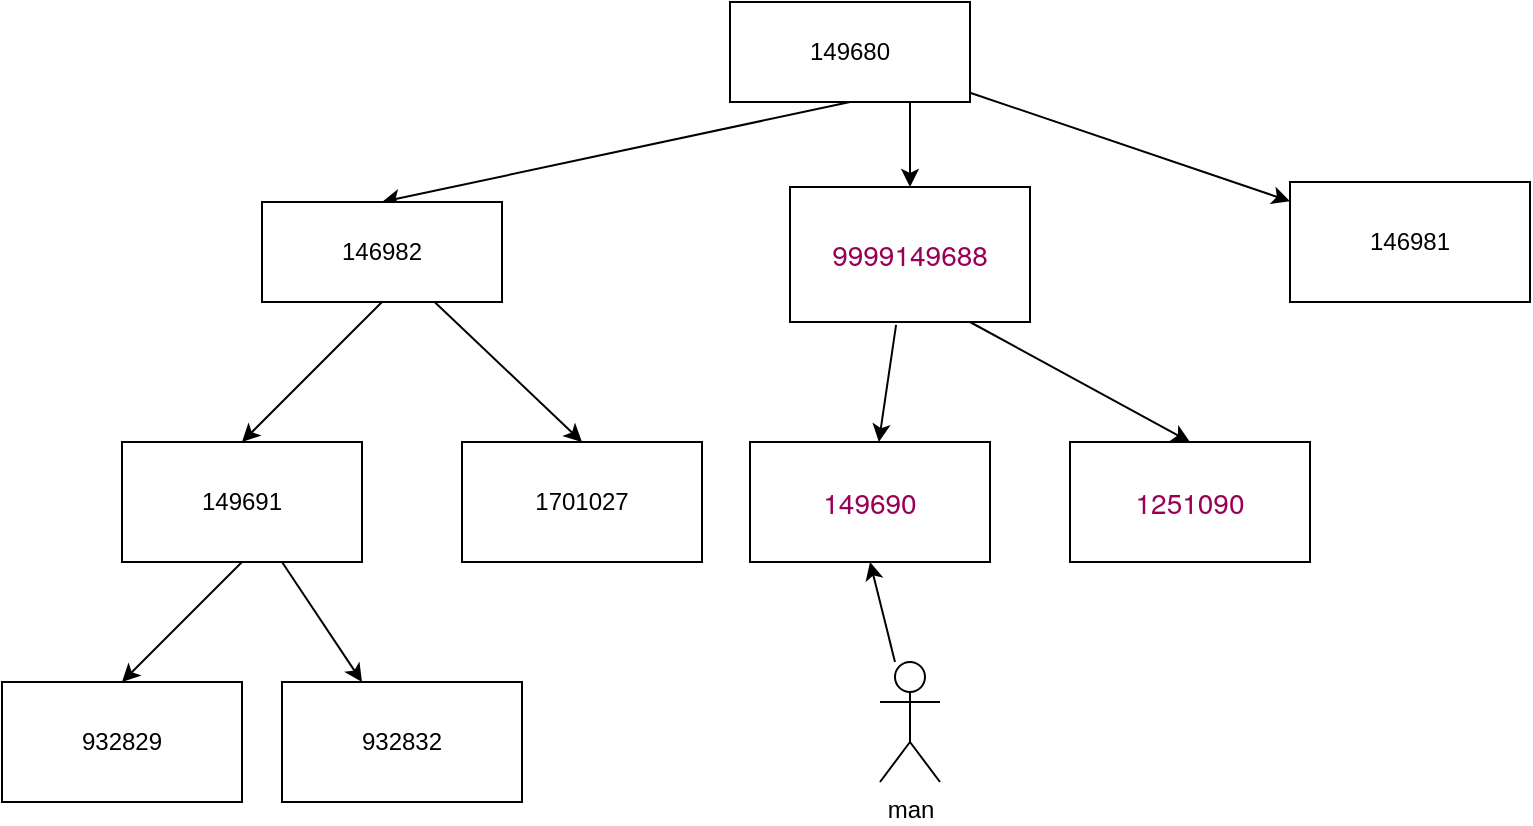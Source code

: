 <mxfile version="20.8.1" type="github" pages="8">
  <diagram id="OWQ0Pi7TT0yD-BRip-IE" name="Page-1">
    <mxGraphModel dx="2349" dy="638" grid="1" gridSize="10" guides="1" tooltips="1" connect="1" arrows="1" fold="1" page="1" pageScale="1" pageWidth="827" pageHeight="1169" math="0" shadow="0">
      <root>
        <mxCell id="0" />
        <mxCell id="1" parent="0" />
        <mxCell id="e_2MFs4R_MDwImr2XEYV-16" style="edgeStyle=none;rounded=0;orthogonalLoop=1;jettySize=auto;html=1;exitX=0.5;exitY=1;exitDx=0;exitDy=0;entryX=0.5;entryY=0;entryDx=0;entryDy=0;" parent="1" source="gx4tvIr3leALxr9Ge0Lx-2" target="e_2MFs4R_MDwImr2XEYV-2" edge="1">
          <mxGeometry relative="1" as="geometry" />
        </mxCell>
        <mxCell id="e_2MFs4R_MDwImr2XEYV-19" value="" style="edgeStyle=none;rounded=0;orthogonalLoop=1;jettySize=auto;html=1;" parent="1" source="gx4tvIr3leALxr9Ge0Lx-2" target="e_2MFs4R_MDwImr2XEYV-18" edge="1">
          <mxGeometry relative="1" as="geometry" />
        </mxCell>
        <mxCell id="VhLhf0JJEviKLZVahpdz-3" style="edgeStyle=none;rounded=0;orthogonalLoop=1;jettySize=auto;html=1;exitX=0.75;exitY=1;exitDx=0;exitDy=0;entryX=0.5;entryY=0;entryDx=0;entryDy=0;" parent="1" source="gx4tvIr3leALxr9Ge0Lx-2" target="VhLhf0JJEviKLZVahpdz-1" edge="1">
          <mxGeometry relative="1" as="geometry" />
        </mxCell>
        <mxCell id="gx4tvIr3leALxr9Ge0Lx-2" value="149680" style="rounded=0;whiteSpace=wrap;html=1;" parent="1" vertex="1">
          <mxGeometry x="320" y="90" width="120" height="50" as="geometry" />
        </mxCell>
        <mxCell id="e_2MFs4R_MDwImr2XEYV-10" style="edgeStyle=none;rounded=0;orthogonalLoop=1;jettySize=auto;html=1;exitX=0.5;exitY=1;exitDx=0;exitDy=0;entryX=0.5;entryY=0;entryDx=0;entryDy=0;" parent="1" source="e_2MFs4R_MDwImr2XEYV-2" target="e_2MFs4R_MDwImr2XEYV-4" edge="1">
          <mxGeometry relative="1" as="geometry" />
        </mxCell>
        <mxCell id="e_2MFs4R_MDwImr2XEYV-11" value="" style="edgeStyle=none;rounded=0;orthogonalLoop=1;jettySize=auto;html=1;entryX=0.5;entryY=0;entryDx=0;entryDy=0;" parent="1" source="e_2MFs4R_MDwImr2XEYV-2" target="e_2MFs4R_MDwImr2XEYV-6" edge="1">
          <mxGeometry relative="1" as="geometry" />
        </mxCell>
        <mxCell id="e_2MFs4R_MDwImr2XEYV-2" value="146982" style="rounded=0;whiteSpace=wrap;html=1;" parent="1" vertex="1">
          <mxGeometry x="86" y="190" width="120" height="50" as="geometry" />
        </mxCell>
        <mxCell id="e_2MFs4R_MDwImr2XEYV-12" style="edgeStyle=none;rounded=0;orthogonalLoop=1;jettySize=auto;html=1;exitX=0.5;exitY=1;exitDx=0;exitDy=0;entryX=0.5;entryY=0;entryDx=0;entryDy=0;" parent="1" source="e_2MFs4R_MDwImr2XEYV-4" target="e_2MFs4R_MDwImr2XEYV-15" edge="1">
          <mxGeometry relative="1" as="geometry">
            <mxPoint x="26" y="430" as="targetPoint" />
          </mxGeometry>
        </mxCell>
        <mxCell id="e_2MFs4R_MDwImr2XEYV-14" value="" style="edgeStyle=none;rounded=0;orthogonalLoop=1;jettySize=auto;html=1;" parent="1" source="e_2MFs4R_MDwImr2XEYV-4" target="e_2MFs4R_MDwImr2XEYV-13" edge="1">
          <mxGeometry relative="1" as="geometry" />
        </mxCell>
        <mxCell id="e_2MFs4R_MDwImr2XEYV-4" value="149691" style="rounded=0;whiteSpace=wrap;html=1;" parent="1" vertex="1">
          <mxGeometry x="16" y="310" width="120" height="60" as="geometry" />
        </mxCell>
        <mxCell id="e_2MFs4R_MDwImr2XEYV-6" value="1701027" style="rounded=0;whiteSpace=wrap;html=1;" parent="1" vertex="1">
          <mxGeometry x="186" y="310" width="120" height="60" as="geometry" />
        </mxCell>
        <mxCell id="e_2MFs4R_MDwImr2XEYV-13" value="932832" style="rounded=0;whiteSpace=wrap;html=1;" parent="1" vertex="1">
          <mxGeometry x="96" y="430" width="120" height="60" as="geometry" />
        </mxCell>
        <mxCell id="e_2MFs4R_MDwImr2XEYV-15" value="932829" style="rounded=0;whiteSpace=wrap;html=1;" parent="1" vertex="1">
          <mxGeometry x="-44" y="430" width="120" height="60" as="geometry" />
        </mxCell>
        <mxCell id="e_2MFs4R_MDwImr2XEYV-18" value="146981" style="rounded=0;whiteSpace=wrap;html=1;" parent="1" vertex="1">
          <mxGeometry x="600" y="180" width="120" height="60" as="geometry" />
        </mxCell>
        <mxCell id="VhLhf0JJEviKLZVahpdz-5" value="" style="edgeStyle=none;rounded=0;orthogonalLoop=1;jettySize=auto;html=1;exitX=0.442;exitY=1.022;exitDx=0;exitDy=0;exitPerimeter=0;" parent="1" source="VhLhf0JJEviKLZVahpdz-1" target="VhLhf0JJEviKLZVahpdz-4" edge="1">
          <mxGeometry relative="1" as="geometry" />
        </mxCell>
        <mxCell id="VhLhf0JJEviKLZVahpdz-6" style="edgeStyle=none;rounded=0;orthogonalLoop=1;jettySize=auto;html=1;exitX=0.75;exitY=1;exitDx=0;exitDy=0;entryX=0.5;entryY=0;entryDx=0;entryDy=0;" parent="1" source="VhLhf0JJEviKLZVahpdz-1" target="VhLhf0JJEviKLZVahpdz-7" edge="1">
          <mxGeometry relative="1" as="geometry">
            <mxPoint x="500" y="310" as="targetPoint" />
          </mxGeometry>
        </mxCell>
        <mxCell id="VhLhf0JJEviKLZVahpdz-1" value="&lt;div class=&quot;section&quot;&gt;&lt;p style=&quot;text-align:left;line-height:150%;margin-top:0px;margin-bottom:0px&quot; class=&quot;paragraph text-align-type-left pap-line-1.5 pap-line-rule-auto pap-spacing-before-0pt pap-spacing-after-0pt&quot;&gt;&lt;span style=&quot;font-size: 10.5pt; font-family: Monaco, &amp;quot;Helvetica Neue&amp;quot;, Helvetica, &amp;quot;PingFang SC&amp;quot;, &amp;quot;Microsoft YaHei&amp;quot;, &amp;quot;Source Han Sans SC&amp;quot;, &amp;quot;Noto Sans CJK SC&amp;quot;, &amp;quot;WenQuanYi Micro Hei&amp;quot;, sans-serif; color: rgb(153, 0, 85); letter-spacing: 0pt; vertical-align: baseline;&quot;&gt;9999149688&lt;/span&gt;&lt;/p&gt;&lt;/div&gt;" style="whiteSpace=wrap;html=1;rounded=0;" parent="1" vertex="1">
          <mxGeometry x="350" y="182.5" width="120" height="67.5" as="geometry" />
        </mxCell>
        <mxCell id="VhLhf0JJEviKLZVahpdz-4" value="&lt;div class=&quot;section&quot;&gt;&lt;p style=&quot;text-align:left;line-height:150%;margin-top:0px;margin-bottom:0px&quot; class=&quot;paragraph text-align-type-left pap-line-1.5 pap-line-rule-auto pap-spacing-before-0pt pap-spacing-after-0pt&quot;&gt;&lt;span style=&quot;font-size: 10.5pt; font-family: Monaco, &amp;quot;Helvetica Neue&amp;quot;, Helvetica, &amp;quot;PingFang SC&amp;quot;, &amp;quot;Microsoft YaHei&amp;quot;, &amp;quot;Source Han Sans SC&amp;quot;, &amp;quot;Noto Sans CJK SC&amp;quot;, &amp;quot;WenQuanYi Micro Hei&amp;quot;, sans-serif; color: rgb(153, 0, 85); letter-spacing: 0pt; vertical-align: baseline;&quot;&gt;149690&lt;/span&gt;&lt;/p&gt;&lt;/div&gt;" style="whiteSpace=wrap;html=1;rounded=0;" parent="1" vertex="1">
          <mxGeometry x="330" y="310" width="120" height="60" as="geometry" />
        </mxCell>
        <mxCell id="VhLhf0JJEviKLZVahpdz-7" value="&lt;div class=&quot;section&quot;&gt;&lt;p style=&quot;text-align:left;line-height:150%;margin-top:0px;margin-bottom:0px&quot; class=&quot;paragraph text-align-type-left pap-line-1.5 pap-line-rule-auto pap-spacing-before-0pt pap-spacing-after-0pt&quot;&gt;&lt;span style=&quot;font-size: 10.5pt; font-family: Monaco, &amp;quot;Helvetica Neue&amp;quot;, Helvetica, &amp;quot;PingFang SC&amp;quot;, &amp;quot;Microsoft YaHei&amp;quot;, &amp;quot;Source Han Sans SC&amp;quot;, &amp;quot;Noto Sans CJK SC&amp;quot;, &amp;quot;WenQuanYi Micro Hei&amp;quot;, sans-serif; color: rgb(153, 0, 85); letter-spacing: 0pt; vertical-align: baseline;&quot;&gt;1251090&lt;/span&gt;&lt;/p&gt;&lt;/div&gt;" style="rounded=0;whiteSpace=wrap;html=1;" parent="1" vertex="1">
          <mxGeometry x="490" y="310" width="120" height="60" as="geometry" />
        </mxCell>
        <mxCell id="VhLhf0JJEviKLZVahpdz-9" style="edgeStyle=none;rounded=0;orthogonalLoop=1;jettySize=auto;html=1;entryX=0.5;entryY=1;entryDx=0;entryDy=0;" parent="1" source="VhLhf0JJEviKLZVahpdz-8" target="VhLhf0JJEviKLZVahpdz-4" edge="1">
          <mxGeometry relative="1" as="geometry" />
        </mxCell>
        <mxCell id="VhLhf0JJEviKLZVahpdz-8" value="man" style="shape=umlActor;verticalLabelPosition=bottom;verticalAlign=top;html=1;outlineConnect=0;" parent="1" vertex="1">
          <mxGeometry x="395" y="420" width="30" height="60" as="geometry" />
        </mxCell>
      </root>
    </mxGraphModel>
  </diagram>
  <diagram id="_K2lj9XjAB0e-HPy2IHQ" name="Page-2">
    <mxGraphModel dx="1388" dy="630" grid="1" gridSize="10" guides="1" tooltips="1" connect="1" arrows="1" fold="1" page="1" pageScale="1" pageWidth="3300" pageHeight="4681" math="0" shadow="0">
      <root>
        <mxCell id="0" />
        <mxCell id="1" parent="0" />
        <mxCell id="33VBFZ5juifSx7iwHTRm-26" style="edgeStyle=orthogonalEdgeStyle;curved=1;rounded=0;orthogonalLoop=1;jettySize=auto;html=1;exitX=0.5;exitY=0;exitDx=0;exitDy=0;entryX=0;entryY=0.5;entryDx=0;entryDy=0;" parent="1" source="33VBFZ5juifSx7iwHTRm-1" target="33VBFZ5juifSx7iwHTRm-25" edge="1">
          <mxGeometry relative="1" as="geometry" />
        </mxCell>
        <mxCell id="33VBFZ5juifSx7iwHTRm-1" value="核心人事" style="rounded=0;whiteSpace=wrap;html=1;" parent="1" vertex="1">
          <mxGeometry x="120" y="110" width="130" height="60" as="geometry" />
        </mxCell>
        <mxCell id="33VBFZ5juifSx7iwHTRm-21" style="edgeStyle=orthogonalEdgeStyle;curved=1;rounded=0;orthogonalLoop=1;jettySize=auto;html=1;exitX=1;exitY=0.5;exitDx=0;exitDy=0;entryX=0.5;entryY=0;entryDx=0;entryDy=0;" parent="1" source="33VBFZ5juifSx7iwHTRm-3" target="33VBFZ5juifSx7iwHTRm-7" edge="1">
          <mxGeometry relative="1" as="geometry" />
        </mxCell>
        <mxCell id="33VBFZ5juifSx7iwHTRm-22" value="同理" style="edgeLabel;html=1;align=center;verticalAlign=middle;resizable=0;points=[];" parent="33VBFZ5juifSx7iwHTRm-21" vertex="1" connectable="0">
          <mxGeometry x="-0.454" y="-3" relative="1" as="geometry">
            <mxPoint as="offset" />
          </mxGeometry>
        </mxCell>
        <mxCell id="33VBFZ5juifSx7iwHTRm-3" value="合同管理" style="rounded=0;whiteSpace=wrap;html=1;" parent="1" vertex="1">
          <mxGeometry x="120" y="330" width="120" height="60" as="geometry" />
        </mxCell>
        <mxCell id="33VBFZ5juifSx7iwHTRm-13" style="edgeStyle=orthogonalEdgeStyle;curved=1;rounded=0;orthogonalLoop=1;jettySize=auto;html=1;exitX=1;exitY=0.5;exitDx=0;exitDy=0;entryX=0;entryY=0.5;entryDx=0;entryDy=0;" parent="1" source="33VBFZ5juifSx7iwHTRm-4" target="33VBFZ5juifSx7iwHTRm-7" edge="1">
          <mxGeometry relative="1" as="geometry">
            <mxPoint x="380" y="420" as="targetPoint" />
          </mxGeometry>
        </mxCell>
        <mxCell id="33VBFZ5juifSx7iwHTRm-23" value="同理" style="edgeLabel;html=1;align=center;verticalAlign=middle;resizable=0;points=[];" parent="33VBFZ5juifSx7iwHTRm-13" vertex="1" connectable="0">
          <mxGeometry x="-0.167" y="-1" relative="1" as="geometry">
            <mxPoint as="offset" />
          </mxGeometry>
        </mxCell>
        <mxCell id="33VBFZ5juifSx7iwHTRm-4" value="绩效系统" style="rounded=0;whiteSpace=wrap;html=1;" parent="1" vertex="1">
          <mxGeometry x="120" y="430" width="120" height="60" as="geometry" />
        </mxCell>
        <mxCell id="33VBFZ5juifSx7iwHTRm-14" style="edgeStyle=orthogonalEdgeStyle;curved=1;rounded=0;orthogonalLoop=1;jettySize=auto;html=1;exitX=1;exitY=0.5;exitDx=0;exitDy=0;" parent="1" source="33VBFZ5juifSx7iwHTRm-5" target="33VBFZ5juifSx7iwHTRm-7" edge="1">
          <mxGeometry relative="1" as="geometry" />
        </mxCell>
        <mxCell id="33VBFZ5juifSx7iwHTRm-24" value="同理" style="edgeLabel;html=1;align=center;verticalAlign=middle;resizable=0;points=[];" parent="33VBFZ5juifSx7iwHTRm-14" vertex="1" connectable="0">
          <mxGeometry x="-0.365" y="3" relative="1" as="geometry">
            <mxPoint as="offset" />
          </mxGeometry>
        </mxCell>
        <mxCell id="33VBFZ5juifSx7iwHTRm-5" value="转正系统" style="rounded=0;whiteSpace=wrap;html=1;" parent="1" vertex="1">
          <mxGeometry x="120" y="520" width="120" height="60" as="geometry" />
        </mxCell>
        <mxCell id="33VBFZ5juifSx7iwHTRm-6" value="" style="endArrow=none;dashed=1;html=1;dashPattern=1 3;strokeWidth=2;rounded=0;" parent="1" edge="1">
          <mxGeometry width="50" height="50" relative="1" as="geometry">
            <mxPoint x="150" y="410" as="sourcePoint" />
            <mxPoint x="210" y="410" as="targetPoint" />
          </mxGeometry>
        </mxCell>
        <mxCell id="33VBFZ5juifSx7iwHTRm-64" style="edgeStyle=orthogonalEdgeStyle;curved=1;rounded=0;orthogonalLoop=1;jettySize=auto;html=1;exitX=1;exitY=0.5;exitDx=0;exitDy=0;entryX=0;entryY=0.5;entryDx=0;entryDy=0;" parent="1" source="33VBFZ5juifSx7iwHTRm-7" target="33VBFZ5juifSx7iwHTRm-63" edge="1">
          <mxGeometry relative="1" as="geometry" />
        </mxCell>
        <mxCell id="33VBFZ5juifSx7iwHTRm-7" value="erp-common&lt;br&gt;拦截器&lt;br&gt;AccessLogInterceptor&lt;br&gt;" style="whiteSpace=wrap;html=1;rounded=0;" parent="1" vertex="1">
          <mxGeometry x="470" y="440" width="120" height="60" as="geometry" />
        </mxCell>
        <mxCell id="33VBFZ5juifSx7iwHTRm-20" style="edgeStyle=orthogonalEdgeStyle;curved=1;rounded=0;orthogonalLoop=1;jettySize=auto;html=1;exitX=1;exitY=0.5;exitDx=0;exitDy=0;entryX=0;entryY=0.25;entryDx=0;entryDy=0;" parent="1" source="33VBFZ5juifSx7iwHTRm-17" target="33VBFZ5juifSx7iwHTRm-19" edge="1">
          <mxGeometry relative="1" as="geometry" />
        </mxCell>
        <mxCell id="33VBFZ5juifSx7iwHTRm-32" value="match" style="edgeLabel;html=1;align=center;verticalAlign=middle;resizable=0;points=[];" parent="33VBFZ5juifSx7iwHTRm-20" vertex="1" connectable="0">
          <mxGeometry x="-0.391" relative="1" as="geometry">
            <mxPoint as="offset" />
          </mxGeometry>
        </mxCell>
        <mxCell id="33VBFZ5juifSx7iwHTRm-17" value="关注的方法设置报错提醒apollo配置(就是自己定义的方法)" style="rounded=0;whiteSpace=wrap;html=1;" parent="1" vertex="1">
          <mxGeometry x="320" y="160" width="120" height="60" as="geometry" />
        </mxCell>
        <mxCell id="33VBFZ5juifSx7iwHTRm-18" value="" style="edgeStyle=orthogonalEdgeStyle;curved=1;rounded=0;orthogonalLoop=1;jettySize=auto;html=1;exitX=1;exitY=0.5;exitDx=0;exitDy=0;endArrow=none;" parent="1" source="33VBFZ5juifSx7iwHTRm-1" target="33VBFZ5juifSx7iwHTRm-17" edge="1">
          <mxGeometry relative="1" as="geometry">
            <mxPoint x="240" y="140" as="sourcePoint" />
            <mxPoint x="460" y="260" as="targetPoint" />
          </mxGeometry>
        </mxCell>
        <mxCell id="33VBFZ5juifSx7iwHTRm-57" style="edgeStyle=orthogonalEdgeStyle;curved=1;rounded=0;orthogonalLoop=1;jettySize=auto;html=1;exitX=0.5;exitY=1;exitDx=0;exitDy=0;" parent="1" source="33VBFZ5juifSx7iwHTRm-19" target="33VBFZ5juifSx7iwHTRm-7" edge="1">
          <mxGeometry relative="1" as="geometry" />
        </mxCell>
        <mxCell id="33VBFZ5juifSx7iwHTRm-19" value="handler.getMethod.getName" style="rounded=0;whiteSpace=wrap;html=1;" parent="1" vertex="1">
          <mxGeometry x="520" y="110" width="160" height="70" as="geometry" />
        </mxCell>
        <mxCell id="33VBFZ5juifSx7iwHTRm-27" style="edgeStyle=orthogonalEdgeStyle;curved=1;rounded=0;orthogonalLoop=1;jettySize=auto;html=1;exitX=1;exitY=0.5;exitDx=0;exitDy=0;" parent="1" source="33VBFZ5juifSx7iwHTRm-25" edge="1">
          <mxGeometry relative="1" as="geometry">
            <mxPoint x="520" y="50" as="targetPoint" />
          </mxGeometry>
        </mxCell>
        <mxCell id="33VBFZ5juifSx7iwHTRm-29" value="match" style="edgeLabel;html=1;align=center;verticalAlign=middle;resizable=0;points=[];" parent="33VBFZ5juifSx7iwHTRm-27" vertex="1" connectable="0">
          <mxGeometry x="-0.1" relative="1" as="geometry">
            <mxPoint as="offset" />
          </mxGeometry>
        </mxCell>
        <mxCell id="33VBFZ5juifSx7iwHTRm-25" value="apollo配置关注的特殊人员" style="rounded=0;whiteSpace=wrap;html=1;" parent="1" vertex="1">
          <mxGeometry x="300" y="20" width="120" height="60" as="geometry" />
        </mxCell>
        <mxCell id="33VBFZ5juifSx7iwHTRm-40" style="edgeStyle=orthogonalEdgeStyle;curved=1;rounded=0;orthogonalLoop=1;jettySize=auto;html=1;exitX=1;exitY=0.5;exitDx=0;exitDy=0;startArrow=none;" parent="1" source="33VBFZ5juifSx7iwHTRm-49" target="33VBFZ5juifSx7iwHTRm-7" edge="1">
          <mxGeometry relative="1" as="geometry" />
        </mxCell>
        <mxCell id="33VBFZ5juifSx7iwHTRm-28" value="设置拦截器&lt;br&gt;setAttribute key:focusUserIdList（特殊关注人员）" style="rounded=0;whiteSpace=wrap;html=1;" parent="1" vertex="1">
          <mxGeometry x="520" y="20" width="160" height="60" as="geometry" />
        </mxCell>
        <mxCell id="33VBFZ5juifSx7iwHTRm-79" style="edgeStyle=orthogonalEdgeStyle;curved=1;rounded=0;orthogonalLoop=1;jettySize=auto;html=1;exitX=1;exitY=0.5;exitDx=0;exitDy=0;entryX=0;entryY=0.5;entryDx=0;entryDy=0;" parent="1" source="33VBFZ5juifSx7iwHTRm-34" target="33VBFZ5juifSx7iwHTRm-77" edge="1">
          <mxGeometry relative="1" as="geometry">
            <mxPoint x="1029" y="240" as="targetPoint" />
          </mxGeometry>
        </mxCell>
        <mxCell id="33VBFZ5juifSx7iwHTRm-34" value="总exception &lt;br&gt;埋点key: CustomizeMonitorLog" style="rounded=0;whiteSpace=wrap;html=1;" parent="1" vertex="1">
          <mxGeometry x="830" y="360" width="160" height="80" as="geometry" />
        </mxCell>
        <mxCell id="gf6iZklBmoRdZIv7Za6t-6" style="edgeStyle=orthogonalEdgeStyle;curved=1;rounded=0;orthogonalLoop=1;jettySize=auto;html=1;exitX=1;exitY=0.5;exitDx=0;exitDy=0;entryX=0.5;entryY=1;entryDx=0;entryDy=0;fontFamily=Helvetica;fontSize=12;fontColor=default;" parent="1" source="33VBFZ5juifSx7iwHTRm-43" target="gf6iZklBmoRdZIv7Za6t-3" edge="1">
          <mxGeometry relative="1" as="geometry" />
        </mxCell>
        <mxCell id="33VBFZ5juifSx7iwHTRm-43" value="细分exception : BussinessException、MethodArgumentNotValidException、MethodArgumentNotValidException&lt;br&gt;埋点key: CustomizeMonitorLog + 具体Exception全类路径" style="rounded=0;whiteSpace=wrap;html=1;" parent="1" vertex="1">
          <mxGeometry x="794" y="500" width="250" height="90" as="geometry" />
        </mxCell>
        <mxCell id="33VBFZ5juifSx7iwHTRm-49" value="" style="shape=umlDestroy;whiteSpace=wrap;html=1;strokeWidth=3;" parent="1" vertex="1">
          <mxGeometry x="730" y="150" width="30" height="30" as="geometry" />
        </mxCell>
        <mxCell id="33VBFZ5juifSx7iwHTRm-52" value="" style="edgeStyle=orthogonalEdgeStyle;curved=1;rounded=0;orthogonalLoop=1;jettySize=auto;html=1;exitX=1;exitY=0.5;exitDx=0;exitDy=0;endArrow=none;" parent="1" source="33VBFZ5juifSx7iwHTRm-28" target="33VBFZ5juifSx7iwHTRm-49" edge="1">
          <mxGeometry relative="1" as="geometry">
            <mxPoint x="680" y="50" as="sourcePoint" />
            <mxPoint x="530" y="440" as="targetPoint" />
          </mxGeometry>
        </mxCell>
        <mxCell id="33VBFZ5juifSx7iwHTRm-54" value="如果对应应用没有配置key:focus_user_info到&amp;nbsp;HttpServletRequest.attribute(建议 可以自行增加 HandlerInterceptorAdapter 实现)" style="shape=callout;whiteSpace=wrap;html=1;perimeter=calloutPerimeter;position2=0;" parent="1" vertex="1">
          <mxGeometry x="780" y="50" width="210" height="110" as="geometry" />
        </mxCell>
        <mxCell id="33VBFZ5juifSx7iwHTRm-58" value="当前没有限制，全部请求方法都监控" style="shape=callout;whiteSpace=wrap;html=1;perimeter=calloutPerimeter;position2=1;" parent="1" vertex="1">
          <mxGeometry x="360" y="90" width="120" height="80" as="geometry" />
        </mxCell>
        <mxCell id="33VBFZ5juifSx7iwHTRm-61" style="edgeStyle=orthogonalEdgeStyle;curved=1;rounded=0;orthogonalLoop=1;jettySize=auto;html=1;exitX=1;exitY=0.5;exitDx=0;exitDy=0;entryX=0;entryY=0.5;entryDx=0;entryDy=0;" parent="1" source="33VBFZ5juifSx7iwHTRm-63" target="33VBFZ5juifSx7iwHTRm-34" edge="1">
          <mxGeometry relative="1" as="geometry">
            <mxPoint x="750" y="470" as="sourcePoint" />
            <Array as="points">
              <mxPoint x="790" y="470" />
              <mxPoint x="790" y="400" />
            </Array>
          </mxGeometry>
        </mxCell>
        <mxCell id="33VBFZ5juifSx7iwHTRm-65" value="yes" style="edgeLabel;html=1;align=center;verticalAlign=middle;resizable=0;points=[];" parent="33VBFZ5juifSx7iwHTRm-61" vertex="1" connectable="0">
          <mxGeometry x="-0.012" relative="1" as="geometry">
            <mxPoint as="offset" />
          </mxGeometry>
        </mxCell>
        <mxCell id="33VBFZ5juifSx7iwHTRm-62" style="edgeStyle=orthogonalEdgeStyle;curved=1;rounded=0;orthogonalLoop=1;jettySize=auto;html=1;entryX=0;entryY=0.5;entryDx=0;entryDy=0;" parent="1" source="33VBFZ5juifSx7iwHTRm-63" target="33VBFZ5juifSx7iwHTRm-43" edge="1">
          <mxGeometry relative="1" as="geometry">
            <mxPoint x="750" y="470" as="sourcePoint" />
          </mxGeometry>
        </mxCell>
        <mxCell id="33VBFZ5juifSx7iwHTRm-66" value="yes" style="edgeLabel;html=1;align=center;verticalAlign=middle;resizable=0;points=[];" parent="33VBFZ5juifSx7iwHTRm-62" vertex="1" connectable="0">
          <mxGeometry x="-0.022" y="2" relative="1" as="geometry">
            <mxPoint as="offset" />
          </mxGeometry>
        </mxCell>
        <mxCell id="33VBFZ5juifSx7iwHTRm-70" style="edgeStyle=orthogonalEdgeStyle;curved=1;rounded=0;orthogonalLoop=1;jettySize=auto;html=1;exitX=0.5;exitY=1;exitDx=0;exitDy=0;entryX=0.625;entryY=0.2;entryDx=0;entryDy=0;entryPerimeter=0;" parent="1" source="33VBFZ5juifSx7iwHTRm-63" target="33VBFZ5juifSx7iwHTRm-68" edge="1">
          <mxGeometry relative="1" as="geometry" />
        </mxCell>
        <mxCell id="33VBFZ5juifSx7iwHTRm-71" value="No" style="edgeLabel;html=1;align=center;verticalAlign=middle;resizable=0;points=[];" parent="33VBFZ5juifSx7iwHTRm-70" vertex="1" connectable="0">
          <mxGeometry x="-0.183" y="2" relative="1" as="geometry">
            <mxPoint as="offset" />
          </mxGeometry>
        </mxCell>
        <mxCell id="33VBFZ5juifSx7iwHTRm-63" value="判断是否异常" style="rhombus;whiteSpace=wrap;html=1;" parent="1" vertex="1">
          <mxGeometry x="650" y="430" width="80" height="80" as="geometry" />
        </mxCell>
        <mxCell id="33VBFZ5juifSx7iwHTRm-68" value="end" style="ellipse;shape=cloud;whiteSpace=wrap;html=1;" parent="1" vertex="1">
          <mxGeometry x="630" y="550" width="120" height="80" as="geometry" />
        </mxCell>
        <mxCell id="33VBFZ5juifSx7iwHTRm-75" value="CustomizeMonitorLog" style="swimlane;fontStyle=0;childLayout=stackLayout;horizontal=1;startSize=26;fillColor=none;horizontalStack=0;resizeParent=1;resizeParentMax=0;resizeLast=0;collapsible=1;marginBottom=0;" parent="1" vertex="1">
          <mxGeometry x="1020" y="210" width="250" height="208" as="geometry">
            <mxRectangle x="1020" y="210" width="160" height="30" as="alternateBounds" />
          </mxGeometry>
        </mxCell>
        <mxCell id="33VBFZ5juifSx7iwHTRm-77" value="email: 登录人工作邮箱" style="text;strokeColor=none;fillColor=none;align=left;verticalAlign=top;spacingLeft=4;spacingRight=4;overflow=hidden;rotatable=0;points=[[0,0.5],[1,0.5]];portConstraint=eastwest;" parent="33VBFZ5juifSx7iwHTRm-75" vertex="1">
          <mxGeometry y="26" width="250" height="26" as="geometry" />
        </mxCell>
        <mxCell id="33VBFZ5juifSx7iwHTRm-78" value="deptLevelList:负责部门层级" style="text;strokeColor=none;fillColor=none;align=left;verticalAlign=top;spacingLeft=4;spacingRight=4;overflow=hidden;rotatable=0;points=[[0,0.5],[1,0.5]];portConstraint=eastwest;" parent="33VBFZ5juifSx7iwHTRm-75" vertex="1">
          <mxGeometry y="52" width="250" height="26" as="geometry" />
        </mxCell>
        <mxCell id="33VBFZ5juifSx7iwHTRm-84" value="methodRequestURI: 请求方法路径" style="text;strokeColor=none;fillColor=none;align=left;verticalAlign=top;spacingLeft=4;spacingRight=4;overflow=hidden;rotatable=0;points=[[0,0.5],[1,0.5]];portConstraint=eastwest;" parent="33VBFZ5juifSx7iwHTRm-75" vertex="1">
          <mxGeometry y="78" width="250" height="26" as="geometry" />
        </mxCell>
        <mxCell id="33VBFZ5juifSx7iwHTRm-83" value="methodName: 请求方法名" style="text;strokeColor=none;fillColor=none;align=left;verticalAlign=top;spacingLeft=4;spacingRight=4;overflow=hidden;rotatable=0;points=[[0,0.5],[1,0.5]];portConstraint=eastwest;" parent="33VBFZ5juifSx7iwHTRm-75" vertex="1">
          <mxGeometry y="104" width="250" height="26" as="geometry" />
        </mxCell>
        <mxCell id="33VBFZ5juifSx7iwHTRm-82" value="exceptionName: 异常类全路径" style="text;strokeColor=none;fillColor=none;align=left;verticalAlign=top;spacingLeft=4;spacingRight=4;overflow=hidden;rotatable=0;points=[[0,0.5],[1,0.5]];portConstraint=eastwest;" parent="33VBFZ5juifSx7iwHTRm-75" vertex="1">
          <mxGeometry y="130" width="250" height="26" as="geometry" />
        </mxCell>
        <mxCell id="33VBFZ5juifSx7iwHTRm-86" value="traceLogId: 全链路跟踪日志ID" style="text;strokeColor=none;fillColor=none;align=left;verticalAlign=top;spacingLeft=4;spacingRight=4;overflow=hidden;rotatable=0;points=[[0,0.5],[1,0.5]];portConstraint=eastwest;" parent="33VBFZ5juifSx7iwHTRm-75" vertex="1">
          <mxGeometry y="156" width="250" height="26" as="geometry" />
        </mxCell>
        <mxCell id="33VBFZ5juifSx7iwHTRm-85" value="ipAddress: 请求机器IP地址" style="text;strokeColor=none;fillColor=none;align=left;verticalAlign=top;spacingLeft=4;spacingRight=4;overflow=hidden;rotatable=0;points=[[0,0.5],[1,0.5]];portConstraint=eastwest;" parent="33VBFZ5juifSx7iwHTRm-75" vertex="1">
          <mxGeometry y="182" width="250" height="26" as="geometry" />
        </mxCell>
        <mxCell id="gf6iZklBmoRdZIv7Za6t-3" value="&lt;font style=&quot;font-size: 16px;&quot;&gt;将Cat配置的埋点进行xray告警规则配置&lt;/font&gt;" style="rounded=0;whiteSpace=wrap;html=1;fontFamily=Helvetica;fontSize=12;fontColor=default;fillColor=none;gradientColor=none;" parent="1" vertex="1">
          <mxGeometry x="1200" y="468" width="170" height="112" as="geometry" />
        </mxCell>
        <mxCell id="gf6iZklBmoRdZIv7Za6t-5" style="edgeStyle=orthogonalEdgeStyle;curved=1;rounded=0;orthogonalLoop=1;jettySize=auto;html=1;exitX=1;exitY=0.5;exitDx=0;exitDy=0;entryX=0.5;entryY=0;entryDx=0;entryDy=0;fontFamily=Helvetica;fontSize=12;fontColor=default;" parent="1" source="33VBFZ5juifSx7iwHTRm-83" target="gf6iZklBmoRdZIv7Za6t-3" edge="1">
          <mxGeometry relative="1" as="geometry" />
        </mxCell>
      </root>
    </mxGraphModel>
  </diagram>
  <diagram id="o46wO4NXbAc2YVawDmCJ" name="Page-3">
    <mxGraphModel dx="1388" dy="630" grid="1" gridSize="10" guides="1" tooltips="1" connect="1" arrows="1" fold="1" page="1" pageScale="1" pageWidth="827" pageHeight="1169" math="0" shadow="0">
      <root>
        <mxCell id="0" />
        <mxCell id="1" parent="0" />
        <mxCell id="zvS_vwDBDEuqLqWEvAfq-18" style="edgeStyle=orthogonalEdgeStyle;curved=1;rounded=0;orthogonalLoop=1;jettySize=auto;html=1;exitX=1;exitY=0.5;exitDx=0;exitDy=0;fontFamily=Helvetica;fontSize=16;fontColor=default;" parent="1" source="zvS_vwDBDEuqLqWEvAfq-9" edge="1">
          <mxGeometry relative="1" as="geometry">
            <mxPoint x="710" y="280" as="targetPoint" />
          </mxGeometry>
        </mxCell>
        <mxCell id="zvS_vwDBDEuqLqWEvAfq-9" value="&lt;hr&gt;" style="rounded=1;whiteSpace=wrap;html=1;fontFamily=Helvetica;fontSize=16;fillColor=#f8cecc;strokeColor=#b85450;" parent="1" vertex="1">
          <mxGeometry x="460" y="220" width="190" height="120" as="geometry" />
        </mxCell>
        <mxCell id="zvS_vwDBDEuqLqWEvAfq-2" style="edgeStyle=orthogonalEdgeStyle;curved=1;rounded=0;orthogonalLoop=1;jettySize=auto;html=1;exitX=1;exitY=0.333;exitDx=0;exitDy=0;exitPerimeter=0;fontFamily=Helvetica;fontSize=16;fontColor=default;entryX=0;entryY=0.5;entryDx=0;entryDy=0;" parent="1" source="zvS_vwDBDEuqLqWEvAfq-1" target="zvS_vwDBDEuqLqWEvAfq-3" edge="1">
          <mxGeometry relative="1" as="geometry">
            <mxPoint x="340" y="230" as="targetPoint" />
          </mxGeometry>
        </mxCell>
        <mxCell id="zvS_vwDBDEuqLqWEvAfq-24" style="edgeStyle=orthogonalEdgeStyle;curved=1;rounded=0;orthogonalLoop=1;jettySize=auto;html=1;exitX=0.5;exitY=0.5;exitDx=0;exitDy=0;exitPerimeter=0;entryX=0;entryY=0.5;entryDx=0;entryDy=0;fontFamily=Helvetica;fontSize=16;fontColor=default;" parent="1" source="zvS_vwDBDEuqLqWEvAfq-1" target="zvS_vwDBDEuqLqWEvAfq-23" edge="1">
          <mxGeometry relative="1" as="geometry" />
        </mxCell>
        <mxCell id="zvS_vwDBDEuqLqWEvAfq-1" value="you" style="shape=umlActor;verticalLabelPosition=bottom;verticalAlign=top;html=1;outlineConnect=0;fontFamily=Helvetica;fontSize=16;fontColor=default;fillColor=none;gradientColor=none;" parent="1" vertex="1">
          <mxGeometry x="220" y="210" width="30" height="60" as="geometry" />
        </mxCell>
        <mxCell id="zvS_vwDBDEuqLqWEvAfq-8" style="edgeStyle=orthogonalEdgeStyle;curved=1;rounded=0;orthogonalLoop=1;jettySize=auto;html=1;exitX=1;exitY=0.5;exitDx=0;exitDy=0;entryX=0;entryY=0.5;entryDx=0;entryDy=0;fontFamily=Helvetica;fontSize=16;fontColor=default;" parent="1" source="zvS_vwDBDEuqLqWEvAfq-3" target="zvS_vwDBDEuqLqWEvAfq-7" edge="1">
          <mxGeometry relative="1" as="geometry" />
        </mxCell>
        <mxCell id="zvS_vwDBDEuqLqWEvAfq-3" value="接入prometheus" style="rounded=0;whiteSpace=wrap;html=1;fontFamily=Helvetica;fontSize=16;fillColor=#dae8fc;strokeColor=#6c8ebf;gradientColor=#7ea6e0;" parent="1" vertex="1">
          <mxGeometry x="280" y="200" width="120" height="60" as="geometry" />
        </mxCell>
        <mxCell id="zvS_vwDBDEuqLqWEvAfq-11" style="edgeStyle=orthogonalEdgeStyle;curved=1;rounded=0;orthogonalLoop=1;jettySize=auto;html=1;exitX=1;exitY=0.5;exitDx=0;exitDy=0;entryX=0.5;entryY=0;entryDx=0;entryDy=0;fontFamily=Helvetica;fontSize=16;fontColor=default;" parent="1" source="zvS_vwDBDEuqLqWEvAfq-7" target="zvS_vwDBDEuqLqWEvAfq-10" edge="1">
          <mxGeometry relative="1" as="geometry" />
        </mxCell>
        <mxCell id="zvS_vwDBDEuqLqWEvAfq-12" value="配置自定义规则" style="edgeLabel;html=1;align=center;verticalAlign=middle;resizable=0;points=[];fontSize=16;fontFamily=Helvetica;fontColor=default;" parent="zvS_vwDBDEuqLqWEvAfq-11" vertex="1" connectable="0">
          <mxGeometry x="-0.375" y="2" relative="1" as="geometry">
            <mxPoint x="38" y="7" as="offset" />
          </mxGeometry>
        </mxCell>
        <mxCell id="zvS_vwDBDEuqLqWEvAfq-7" value="建设监控大盘dashboard" style="rounded=0;whiteSpace=wrap;html=1;fontFamily=Helvetica;fontSize=16;fillColor=#dae8fc;strokeColor=#6c8ebf;gradientColor=#7ea6e0;" parent="1" vertex="1">
          <mxGeometry x="450" y="110" width="120" height="60" as="geometry" />
        </mxCell>
        <mxCell id="zvS_vwDBDEuqLqWEvAfq-10" value="reddog配置监控告警指标" style="rounded=0;whiteSpace=wrap;html=1;fontFamily=Helvetica;fontSize=16;fillColor=#d5e8d4;strokeColor=#82b366;" parent="1" vertex="1">
          <mxGeometry x="470" y="230" width="120" height="60" as="geometry" />
        </mxCell>
        <mxCell id="zvS_vwDBDEuqLqWEvAfq-16" value="Xray" style="text;html=1;strokeColor=none;fillColor=none;align=center;verticalAlign=middle;whiteSpace=wrap;rounded=0;fontFamily=Helvetica;fontSize=16;fontColor=default;" parent="1" vertex="1">
          <mxGeometry x="590" y="302.5" width="60" height="30" as="geometry" />
        </mxCell>
        <mxCell id="zvS_vwDBDEuqLqWEvAfq-17" value="xray监控告警" style="ellipse;whiteSpace=wrap;html=1;fontFamily=Helvetica;fontSize=16;fontColor=default;fillColor=none;gradientColor=none;" parent="1" vertex="1">
          <mxGeometry x="480" y="295" width="100" height="45" as="geometry" />
        </mxCell>
        <mxCell id="zvS_vwDBDEuqLqWEvAfq-30" style="edgeStyle=orthogonalEdgeStyle;curved=1;rounded=0;orthogonalLoop=1;jettySize=auto;html=1;exitX=0;exitY=1;exitDx=0;exitDy=0;entryX=1;entryY=0.5;entryDx=0;entryDy=0;fontFamily=Helvetica;fontSize=16;fontColor=default;dashed=1;" parent="1" source="zvS_vwDBDEuqLqWEvAfq-19" target="zvS_vwDBDEuqLqWEvAfq-27" edge="1">
          <mxGeometry relative="1" as="geometry" />
        </mxCell>
        <mxCell id="zvS_vwDBDEuqLqWEvAfq-31" value="catMsgId" style="edgeLabel;html=1;align=center;verticalAlign=middle;resizable=0;points=[];fontSize=16;fontFamily=Helvetica;fontColor=default;" parent="zvS_vwDBDEuqLqWEvAfq-30" vertex="1" connectable="0">
          <mxGeometry x="0.136" y="-18" relative="1" as="geometry">
            <mxPoint as="offset" />
          </mxGeometry>
        </mxCell>
        <mxCell id="zvS_vwDBDEuqLqWEvAfq-32" style="edgeStyle=orthogonalEdgeStyle;curved=1;rounded=0;orthogonalLoop=1;jettySize=auto;html=1;exitX=0.25;exitY=0;exitDx=0;exitDy=0;entryX=1;entryY=0.5;entryDx=0;entryDy=0;fontFamily=Helvetica;fontSize=16;fontColor=default;dashed=1;" parent="1" source="zvS_vwDBDEuqLqWEvAfq-19" target="zvS_vwDBDEuqLqWEvAfq-29" edge="1">
          <mxGeometry relative="1" as="geometry">
            <Array as="points">
              <mxPoint x="733" y="470" />
              <mxPoint x="550" y="470" />
              <mxPoint x="550" y="530" />
            </Array>
          </mxGeometry>
        </mxCell>
        <mxCell id="zvS_vwDBDEuqLqWEvAfq-33" value="TraceLogId" style="edgeLabel;html=1;align=center;verticalAlign=middle;resizable=0;points=[];fontSize=16;fontFamily=Helvetica;fontColor=default;" parent="zvS_vwDBDEuqLqWEvAfq-32" vertex="1" connectable="0">
          <mxGeometry x="0.226" y="-32" relative="1" as="geometry">
            <mxPoint x="73" y="32" as="offset" />
          </mxGeometry>
        </mxCell>
        <mxCell id="zvS_vwDBDEuqLqWEvAfq-19" value="通知告警" style="rounded=0;whiteSpace=wrap;html=1;fontFamily=Helvetica;fontSize=16;fontColor=#ffffff;fillColor=#a20025;strokeColor=#6F0000;" parent="1" vertex="1">
          <mxGeometry x="700" y="250" width="130" height="60" as="geometry" />
        </mxCell>
        <mxCell id="zvS_vwDBDEuqLqWEvAfq-20" value="" style="endArrow=none;html=1;rounded=0;fontFamily=Helvetica;fontSize=16;fontColor=default;curved=1;dashed=1;" parent="1" edge="1">
          <mxGeometry relative="1" as="geometry">
            <mxPoint x="277" y="355" as="sourcePoint" />
            <mxPoint x="827" y="355" as="targetPoint" />
          </mxGeometry>
        </mxCell>
        <mxCell id="zvS_vwDBDEuqLqWEvAfq-21" value="" style="resizable=0;html=1;align=right;verticalAlign=bottom;fontFamily=Helvetica;fontSize=16;fontColor=default;fillColor=none;gradientColor=none;" parent="zvS_vwDBDEuqLqWEvAfq-20" connectable="0" vertex="1">
          <mxGeometry x="1" relative="1" as="geometry" />
        </mxCell>
        <mxCell id="zvS_vwDBDEuqLqWEvAfq-22" value="" style="shape=singleArrow;direction=south;whiteSpace=wrap;html=1;fontFamily=Helvetica;fontSize=16;fontColor=default;fillColor=none;gradientColor=none;" parent="1" vertex="1">
          <mxGeometry x="745" y="310" width="50" height="50" as="geometry" />
        </mxCell>
        <mxCell id="zvS_vwDBDEuqLqWEvAfq-25" style="edgeStyle=orthogonalEdgeStyle;curved=1;rounded=0;orthogonalLoop=1;jettySize=auto;html=1;exitX=1;exitY=0.5;exitDx=0;exitDy=0;entryX=0;entryY=0.5;entryDx=0;entryDy=0;fontFamily=Helvetica;fontSize=16;fontColor=default;" parent="1" source="zvS_vwDBDEuqLqWEvAfq-23" target="zvS_vwDBDEuqLqWEvAfq-9" edge="1">
          <mxGeometry relative="1" as="geometry" />
        </mxCell>
        <mxCell id="zvS_vwDBDEuqLqWEvAfq-23" value="自定义业务监控" style="rounded=1;whiteSpace=wrap;html=1;fontFamily=Helvetica;fontSize=16;fontColor=#000000;fillColor=#f0a30a;strokeColor=#BD7000;" parent="1" vertex="1">
          <mxGeometry x="280" y="295" width="120" height="60" as="geometry" />
        </mxCell>
        <mxCell id="zvS_vwDBDEuqLqWEvAfq-26" value="全链路日志分析" style="text;html=1;strokeColor=none;fillColor=none;align=center;verticalAlign=middle;whiteSpace=wrap;rounded=0;fontFamily=Helvetica;fontSize=16;fontColor=default;" parent="1" vertex="1">
          <mxGeometry x="280" y="370" width="120" height="20" as="geometry" />
        </mxCell>
        <mxCell id="zvS_vwDBDEuqLqWEvAfq-27" value="cat" style="rounded=0;whiteSpace=wrap;html=1;fontFamily=Helvetica;fontSize=16;fontColor=default;fillColor=none;gradientColor=none;" parent="1" vertex="1">
          <mxGeometry x="280" y="410" width="120" height="60" as="geometry" />
        </mxCell>
        <mxCell id="zvS_vwDBDEuqLqWEvAfq-29" value="Skywalking" style="rounded=0;whiteSpace=wrap;html=1;fontFamily=Helvetica;fontSize=16;fontColor=default;fillColor=none;gradientColor=none;" parent="1" vertex="1">
          <mxGeometry x="280" y="500" width="120" height="60" as="geometry" />
        </mxCell>
        <mxCell id="zvS_vwDBDEuqLqWEvAfq-34" value="作为全链路日志跟踪较cat更为强劲" style="text;html=1;strokeColor=none;fillColor=none;align=center;verticalAlign=middle;whiteSpace=wrap;rounded=0;fontFamily=Helvetica;fontSize=16;fontColor=default;" parent="1" vertex="1">
          <mxGeometry x="560" y="510" width="270" height="20" as="geometry" />
        </mxCell>
      </root>
    </mxGraphModel>
  </diagram>
  <diagram id="bv7mK1aKa2Uo0mDSquKB" name="第 4 页">
    <mxGraphModel dx="1633" dy="741" grid="1" gridSize="10" guides="1" tooltips="1" connect="1" arrows="1" fold="1" page="1" pageScale="1" pageWidth="3300" pageHeight="4681" math="0" shadow="0">
      <root>
        <mxCell id="0" />
        <mxCell id="1" parent="0" />
        <mxCell id="6glr1lZ9rGzaMNGm7g-d-3" style="edgeStyle=orthogonalEdgeStyle;curved=1;rounded=0;orthogonalLoop=1;jettySize=auto;html=1;exitX=1;exitY=0.5;exitDx=0;exitDy=0;entryX=0;entryY=0.5;entryDx=0;entryDy=0;fontFamily=Helvetica;fontSize=16;fontColor=default;" parent="1" source="6glr1lZ9rGzaMNGm7g-d-1" target="6glr1lZ9rGzaMNGm7g-d-2" edge="1">
          <mxGeometry relative="1" as="geometry" />
        </mxCell>
        <mxCell id="6glr1lZ9rGzaMNGm7g-d-1" value="es服务" style="rounded=0;whiteSpace=wrap;html=1;fontFamily=Helvetica;fontSize=16;fillColor=#f8cecc;gradientColor=#ea6b66;strokeColor=#b85450;" parent="1" vertex="1">
          <mxGeometry x="90" y="220" width="120" height="60" as="geometry" />
        </mxCell>
        <mxCell id="6glr1lZ9rGzaMNGm7g-d-13" value="no" style="edgeStyle=orthogonalEdgeStyle;curved=1;rounded=0;orthogonalLoop=1;jettySize=auto;html=1;exitX=0.5;exitY=1;exitDx=0;exitDy=0;fontFamily=Helvetica;fontSize=16;fontColor=default;entryX=0.5;entryY=0;entryDx=0;entryDy=0;" parent="1" source="6glr1lZ9rGzaMNGm7g-d-2" target="6glr1lZ9rGzaMNGm7g-d-14" edge="1">
          <mxGeometry relative="1" as="geometry">
            <mxPoint x="343" y="340" as="targetPoint" />
          </mxGeometry>
        </mxCell>
        <mxCell id="6glr1lZ9rGzaMNGm7g-d-16" value="yes" style="edgeStyle=orthogonalEdgeStyle;curved=1;rounded=0;orthogonalLoop=1;jettySize=auto;html=1;exitX=1;exitY=0.5;exitDx=0;exitDy=0;entryX=0;entryY=0.5;entryDx=0;entryDy=0;fontFamily=Helvetica;fontSize=16;fontColor=default;" parent="1" source="6glr1lZ9rGzaMNGm7g-d-2" target="lfo5E9FoAvwnwpLx9IKp-1" edge="1">
          <mxGeometry relative="1" as="geometry" />
        </mxCell>
        <mxCell id="6glr1lZ9rGzaMNGm7g-d-2" value="care db.table?" style="rhombus;whiteSpace=wrap;html=1;fontFamily=Helvetica;fontSize=16;fillColor=#dae8fc;gradientColor=#7ea6e0;strokeColor=#6c8ebf;" parent="1" vertex="1">
          <mxGeometry x="253" y="210" width="180" height="80" as="geometry" />
        </mxCell>
        <mxCell id="6glr1lZ9rGzaMNGm7g-d-11" style="edgeStyle=orthogonalEdgeStyle;curved=1;rounded=0;orthogonalLoop=1;jettySize=auto;html=1;exitX=1;exitY=0.5;exitDx=0;exitDy=0;fontFamily=Helvetica;fontSize=16;fontColor=default;" parent="1" target="6glr1lZ9rGzaMNGm7g-d-12" edge="1">
          <mxGeometry relative="1" as="geometry">
            <mxPoint x="656" y="250" as="targetPoint" />
            <mxPoint x="575" y="230" as="sourcePoint" />
            <Array as="points">
              <mxPoint x="569" y="220" />
              <mxPoint x="569" y="230" />
              <mxPoint x="652" y="230" />
              <mxPoint x="652" y="260" />
            </Array>
          </mxGeometry>
        </mxCell>
        <mxCell id="lfo5E9FoAvwnwpLx9IKp-4" value="send msg" style="edgeLabel;html=1;align=center;verticalAlign=middle;resizable=0;points=[];fontSize=18;" parent="6glr1lZ9rGzaMNGm7g-d-11" vertex="1" connectable="0">
          <mxGeometry x="0.136" y="1" relative="1" as="geometry">
            <mxPoint x="17" y="3" as="offset" />
          </mxGeometry>
        </mxCell>
        <mxCell id="Jq9O69xdvnQrTSIJR4uL-4" value="2" style="edgeLabel;html=1;align=center;verticalAlign=middle;resizable=0;points=[];fontSize=14;" parent="6glr1lZ9rGzaMNGm7g-d-11" vertex="1" connectable="0">
          <mxGeometry x="0.761" y="1" relative="1" as="geometry">
            <mxPoint x="1" as="offset" />
          </mxGeometry>
        </mxCell>
        <mxCell id="6glr1lZ9rGzaMNGm7g-d-6" value="RocketMq" style="rounded=0;whiteSpace=wrap;html=1;fontFamily=Helvetica;fontSize=16;fillColor=#d5e8d4;gradientColor=#97d077;strokeColor=#82b366;" parent="1" vertex="1">
          <mxGeometry x="500" y="200" width="120" height="60" as="geometry" />
        </mxCell>
        <mxCell id="6glr1lZ9rGzaMNGm7g-d-20" style="edgeStyle=orthogonalEdgeStyle;curved=1;rounded=0;orthogonalLoop=1;jettySize=auto;html=1;exitX=0.5;exitY=0;exitDx=0;exitDy=0;entryX=0.5;entryY=1;entryDx=0;entryDy=0;fontFamily=Helvetica;fontSize=14;fontColor=default;" parent="1" source="6glr1lZ9rGzaMNGm7g-d-12" target="6glr1lZ9rGzaMNGm7g-d-19" edge="1">
          <mxGeometry relative="1" as="geometry">
            <Array as="points">
              <mxPoint x="795" y="220" />
              <mxPoint x="716" y="220" />
            </Array>
          </mxGeometry>
        </mxCell>
        <mxCell id="lfo5E9FoAvwnwpLx9IKp-14" style="edgeStyle=orthogonalEdgeStyle;rounded=0;orthogonalLoop=1;jettySize=auto;html=1;exitX=1;exitY=0.5;exitDx=0;exitDy=0;fontSize=18;" parent="1" source="6glr1lZ9rGzaMNGm7g-d-12" edge="1">
          <mxGeometry relative="1" as="geometry">
            <mxPoint x="1150" y="260" as="targetPoint" />
          </mxGeometry>
        </mxCell>
        <mxCell id="lfo5E9FoAvwnwpLx9IKp-15" value="&lt;font style=&quot;font-size: 14px;&quot;&gt;receive msg&lt;/font&gt;" style="edgeLabel;html=1;align=center;verticalAlign=middle;resizable=0;points=[];fontSize=18;" parent="lfo5E9FoAvwnwpLx9IKp-14" vertex="1" connectable="0">
          <mxGeometry x="-0.093" y="-2" relative="1" as="geometry">
            <mxPoint x="2" y="-2" as="offset" />
          </mxGeometry>
        </mxCell>
        <mxCell id="Jq9O69xdvnQrTSIJR4uL-5" value="3" style="edgeLabel;html=1;align=center;verticalAlign=middle;resizable=0;points=[];fontSize=14;" parent="lfo5E9FoAvwnwpLx9IKp-14" vertex="1" connectable="0">
          <mxGeometry x="0.612" y="-2" relative="1" as="geometry">
            <mxPoint as="offset" />
          </mxGeometry>
        </mxCell>
        <mxCell id="6glr1lZ9rGzaMNGm7g-d-12" value="BinLogMsg" style="rounded=0;whiteSpace=wrap;html=1;fontFamily=Helvetica;fontSize=16;fillColor=#dae8fc;strokeColor=#6c8ebf;" parent="1" vertex="1">
          <mxGeometry x="760" y="230" width="140" height="60" as="geometry" />
        </mxCell>
        <mxCell id="6glr1lZ9rGzaMNGm7g-d-14" value="End" style="rounded=1;whiteSpace=wrap;html=1;fontFamily=Helvetica;fontSize=16;fillColor=#ffcd28;gradientColor=#ffa500;strokeColor=#d79b00;" parent="1" vertex="1">
          <mxGeometry x="283" y="350" width="120" height="60" as="geometry" />
        </mxCell>
        <mxCell id="6glr1lZ9rGzaMNGm7g-d-23" value="" style="edgeStyle=orthogonalEdgeStyle;curved=1;rounded=0;orthogonalLoop=1;jettySize=auto;html=1;fontFamily=Helvetica;fontSize=14;fontColor=default;" parent="1" source="6glr1lZ9rGzaMNGm7g-d-18" target="6glr1lZ9rGzaMNGm7g-d-21" edge="1">
          <mxGeometry relative="1" as="geometry" />
        </mxCell>
        <mxCell id="6glr1lZ9rGzaMNGm7g-d-18" value="BinLogMsg" style="swimlane;childLayout=stackLayout;horizontal=1;startSize=30;horizontalStack=0;rounded=1;fontSize=14;fontStyle=0;strokeWidth=2;resizeParent=0;resizeLast=1;shadow=0;dashed=0;align=center;fontFamily=Helvetica;fontColor=default;fillColor=none;gradientColor=none;" parent="1" vertex="1">
          <mxGeometry x="620" y="40" width="239" height="150" as="geometry">
            <mxRectangle x="596" y="50" width="110" height="30" as="alternateBounds" />
          </mxGeometry>
        </mxCell>
        <mxCell id="6glr1lZ9rGzaMNGm7g-d-19" value="String schemaName 库名&#xa;String tableName 表名&#xa;List&lt;MessageDetail&gt; beforeColumnList &#xa;变更之前的字段列表 &#xa;List&lt;MessageDetail&gt; afterColumnLst &#xa;变更之后的字段列表&#xa;CanalEntry.EventType eventType 事件类型&#xa;" style="align=left;strokeColor=none;fillColor=none;spacingLeft=4;fontSize=12;verticalAlign=top;resizable=0;rotatable=0;part=1;fontFamily=Helvetica;fontColor=default;" parent="6glr1lZ9rGzaMNGm7g-d-18" vertex="1">
          <mxGeometry y="30" width="239" height="120" as="geometry" />
        </mxCell>
        <mxCell id="6glr1lZ9rGzaMNGm7g-d-21" value="MessageDetail" style="swimlane;childLayout=stackLayout;horizontal=1;startSize=30;horizontalStack=0;rounded=1;fontSize=14;fontStyle=0;strokeWidth=2;resizeParent=0;resizeLast=1;shadow=0;dashed=0;align=center;fontFamily=Helvetica;fontColor=default;fillColor=none;gradientColor=none;" parent="1" vertex="1">
          <mxGeometry x="911" y="40" width="239" height="150" as="geometry">
            <mxRectangle x="911" y="40" width="110" height="30" as="alternateBounds" />
          </mxGeometry>
        </mxCell>
        <mxCell id="6glr1lZ9rGzaMNGm7g-d-22" value="String name  字段名&#xa;String value 字段值&#xa;boolean isUpdated 字段是否更新&#xa;boolean isKey  是否主键&#xa;boolean isNull  是否为空&#xa;&#xa;" style="align=left;strokeColor=none;fillColor=none;spacingLeft=4;fontSize=12;verticalAlign=top;resizable=0;rotatable=0;part=1;fontFamily=Helvetica;fontColor=default;" parent="6glr1lZ9rGzaMNGm7g-d-21" vertex="1">
          <mxGeometry y="30" width="239" height="120" as="geometry" />
        </mxCell>
        <mxCell id="lfo5E9FoAvwnwpLx9IKp-2" style="edgeStyle=orthogonalEdgeStyle;rounded=0;orthogonalLoop=1;jettySize=auto;html=1;exitX=1;exitY=0.5;exitDx=0;exitDy=0;entryX=0.5;entryY=1;entryDx=0;entryDy=0;fontSize=18;" parent="1" target="6glr1lZ9rGzaMNGm7g-d-12" edge="1">
          <mxGeometry relative="1" as="geometry">
            <mxPoint x="645" y="350" as="sourcePoint" />
            <Array as="points">
              <mxPoint x="605" y="340" />
              <mxPoint x="716" y="340" />
            </Array>
          </mxGeometry>
        </mxCell>
        <mxCell id="lfo5E9FoAvwnwpLx9IKp-3" value="wraper" style="edgeLabel;html=1;align=center;verticalAlign=middle;resizable=0;points=[];fontSize=18;" parent="lfo5E9FoAvwnwpLx9IKp-2" vertex="1" connectable="0">
          <mxGeometry x="0.494" relative="1" as="geometry">
            <mxPoint x="-37" as="offset" />
          </mxGeometry>
        </mxCell>
        <mxCell id="Jq9O69xdvnQrTSIJR4uL-3" value="1" style="edgeLabel;html=1;align=center;verticalAlign=middle;resizable=0;points=[];fontSize=14;" parent="lfo5E9FoAvwnwpLx9IKp-2" vertex="1" connectable="0">
          <mxGeometry x="0.585" y="-2" relative="1" as="geometry">
            <mxPoint x="1" as="offset" />
          </mxGeometry>
        </mxCell>
        <mxCell id="lfo5E9FoAvwnwpLx9IKp-1" value="&lt;font style=&quot;font-size: 18px;&quot;&gt;canal binlog&lt;/font&gt;" style="rounded=1;whiteSpace=wrap;html=1;" parent="1" vertex="1">
          <mxGeometry x="530" y="310" width="160" height="80" as="geometry" />
        </mxCell>
        <mxCell id="lfo5E9FoAvwnwpLx9IKp-7" value="&lt;font style=&quot;font-size: 14px;&quot;&gt;fail retry&lt;/font&gt;" style="text;html=1;strokeColor=none;fillColor=none;align=center;verticalAlign=middle;whiteSpace=wrap;rounded=0;fontSize=18;" parent="1" vertex="1">
          <mxGeometry x="610" y="370" width="90" height="20" as="geometry" />
        </mxCell>
        <mxCell id="lfo5E9FoAvwnwpLx9IKp-19" style="edgeStyle=orthogonalEdgeStyle;curved=1;rounded=0;orthogonalLoop=1;jettySize=auto;html=1;exitX=0.5;exitY=0;exitDx=0;exitDy=0;entryX=0.55;entryY=0.95;entryDx=0;entryDy=0;entryPerimeter=0;fontSize=18;" parent="1" source="lfo5E9FoAvwnwpLx9IKp-9" target="lfo5E9FoAvwnwpLx9IKp-17" edge="1">
          <mxGeometry relative="1" as="geometry" />
        </mxCell>
        <mxCell id="lfo5E9FoAvwnwpLx9IKp-20" style="edgeStyle=orthogonalEdgeStyle;curved=1;rounded=0;orthogonalLoop=1;jettySize=auto;html=1;exitX=0.25;exitY=1;exitDx=0;exitDy=0;fontSize=18;" parent="1" source="lfo5E9FoAvwnwpLx9IKp-9" edge="1">
          <mxGeometry relative="1" as="geometry">
            <mxPoint x="1105" y="370" as="targetPoint" />
          </mxGeometry>
        </mxCell>
        <mxCell id="lfo5E9FoAvwnwpLx9IKp-23" style="edgeStyle=orthogonalEdgeStyle;curved=1;rounded=0;orthogonalLoop=1;jettySize=auto;html=1;exitX=0.75;exitY=1;exitDx=0;exitDy=0;fontSize=18;" parent="1" source="lfo5E9FoAvwnwpLx9IKp-9" target="lfo5E9FoAvwnwpLx9IKp-22" edge="1">
          <mxGeometry relative="1" as="geometry" />
        </mxCell>
        <mxCell id="qLH6umaSHECwsn4W-bYA-4" style="edgeStyle=orthogonalEdgeStyle;curved=1;rounded=0;orthogonalLoop=1;jettySize=auto;html=1;exitX=0.5;exitY=1;exitDx=0;exitDy=0;entryX=0.5;entryY=0;entryDx=0;entryDy=0;fontSize=14;" parent="1" source="lfo5E9FoAvwnwpLx9IKp-9" target="qLH6umaSHECwsn4W-bYA-3" edge="1">
          <mxGeometry relative="1" as="geometry" />
        </mxCell>
        <mxCell id="lfo5E9FoAvwnwpLx9IKp-9" value="&lt;font style=&quot;font-size: 14px;&quot;&gt;BinLogHelper&lt;br&gt;解析器&lt;/font&gt;" style="rounded=1;whiteSpace=wrap;html=1;fontSize=18;" parent="1" vertex="1">
          <mxGeometry x="1155" y="230" width="110" height="80" as="geometry" />
        </mxCell>
        <mxCell id="lfo5E9FoAvwnwpLx9IKp-11" value="&lt;font style=&quot;font-size: 14px;&quot;&gt;topic : ehr_binlog_change_topic&lt;/font&gt;" style="text;html=1;align=center;verticalAlign=middle;resizable=0;points=[];autosize=1;strokeColor=none;fillColor=none;fontSize=18;" parent="1" vertex="1">
          <mxGeometry x="905" y="210" width="220" height="40" as="geometry" />
        </mxCell>
        <mxCell id="lfo5E9FoAvwnwpLx9IKp-16" value="&lt;font style=&quot;font-size: 14px;&quot;&gt;tag: ehrsearch&lt;/font&gt;" style="text;html=1;strokeColor=none;fillColor=none;align=center;verticalAlign=middle;whiteSpace=wrap;rounded=0;fontSize=18;" parent="1" vertex="1">
          <mxGeometry x="905" y="280" width="200" height="20" as="geometry" />
        </mxCell>
        <mxCell id="lfo5E9FoAvwnwpLx9IKp-17" value="&lt;font style=&quot;font-size: 14px;&quot;&gt;which field you care&lt;/font&gt;" style="ellipse;shape=cloud;whiteSpace=wrap;html=1;fontSize=18;" parent="1" vertex="1">
          <mxGeometry x="1240" y="80" width="185" height="110" as="geometry" />
        </mxCell>
        <mxCell id="lfo5E9FoAvwnwpLx9IKp-24" style="edgeStyle=orthogonalEdgeStyle;curved=1;rounded=0;orthogonalLoop=1;jettySize=auto;html=1;exitX=0.5;exitY=1;exitDx=0;exitDy=0;fontSize=18;entryX=0.5;entryY=0;entryDx=0;entryDy=0;" parent="1" source="lfo5E9FoAvwnwpLx9IKp-21" target="lfo5E9FoAvwnwpLx9IKp-25" edge="1">
          <mxGeometry relative="1" as="geometry">
            <mxPoint x="1195" y="490" as="targetPoint" />
          </mxGeometry>
        </mxCell>
        <mxCell id="lfo5E9FoAvwnwpLx9IKp-21" value="&lt;font style=&quot;font-size: 14px;&quot;&gt;String field change&lt;/font&gt;" style="rounded=1;whiteSpace=wrap;html=1;fontSize=18;" parent="1" vertex="1">
          <mxGeometry x="1045" y="370" width="120" height="60" as="geometry" />
        </mxCell>
        <mxCell id="lfo5E9FoAvwnwpLx9IKp-26" style="edgeStyle=orthogonalEdgeStyle;curved=1;rounded=0;orthogonalLoop=1;jettySize=auto;html=1;exitX=0.5;exitY=1;exitDx=0;exitDy=0;fontSize=18;entryX=0.5;entryY=0;entryDx=0;entryDy=0;" parent="1" source="lfo5E9FoAvwnwpLx9IKp-22" target="lfo5E9FoAvwnwpLx9IKp-25" edge="1">
          <mxGeometry relative="1" as="geometry">
            <mxPoint x="1215" y="490" as="targetPoint" />
          </mxGeometry>
        </mxCell>
        <mxCell id="lfo5E9FoAvwnwpLx9IKp-22" value="&lt;font style=&quot;font-size: 14px;&quot;&gt;Long field change&lt;/font&gt;" style="rounded=1;whiteSpace=wrap;html=1;fontSize=18;" parent="1" vertex="1">
          <mxGeometry x="1255" y="370" width="120" height="60" as="geometry" />
        </mxCell>
        <mxCell id="lfo5E9FoAvwnwpLx9IKp-25" value="&lt;font style=&quot;font-size: 14px;&quot;&gt;handle your logic code&lt;/font&gt;" style="rounded=1;whiteSpace=wrap;html=1;fontSize=18;" parent="1" vertex="1">
          <mxGeometry x="1150" y="490" width="120" height="60" as="geometry" />
        </mxCell>
        <mxCell id="qLH6umaSHECwsn4W-bYA-3" value="..." style="rounded=1;whiteSpace=wrap;html=1;fontSize=14;" parent="1" vertex="1">
          <mxGeometry x="1180" y="372.5" width="60" height="55" as="geometry" />
        </mxCell>
      </root>
    </mxGraphModel>
  </diagram>
  <diagram id="fzEsJtHV_mV7jSr7TMFq" name="第 5 页">
    <mxGraphModel dx="1558" dy="623" grid="1" gridSize="10" guides="1" tooltips="1" connect="1" arrows="1" fold="1" page="1" pageScale="1" pageWidth="3300" pageHeight="4681" math="0" shadow="0">
      <root>
        <mxCell id="0" />
        <mxCell id="1" parent="0" />
        <mxCell id="iwTsfFxNOtXRmN2DS3t6-18" value="&lt;font style=&quot;font-size: 18px;&quot;&gt;erp-common&lt;/font&gt;" style="shape=process;whiteSpace=wrap;html=1;backgroundOutline=1;fontSize=14;" vertex="1" parent="1">
          <mxGeometry x="210" y="420" width="920" height="60" as="geometry" />
        </mxCell>
        <mxCell id="iwTsfFxNOtXRmN2DS3t6-1" style="edgeStyle=orthogonalEdgeStyle;rounded=0;orthogonalLoop=1;jettySize=auto;html=1;exitX=0.5;exitY=1;exitDx=0;exitDy=0;fontSize=14;" edge="1" parent="1" source="TmPQT6qUo4W9ctWkveqM-2">
          <mxGeometry relative="1" as="geometry">
            <mxPoint x="980" y="300" as="targetPoint" />
          </mxGeometry>
        </mxCell>
        <mxCell id="iwTsfFxNOtXRmN2DS3t6-3" value="listen" style="edgeLabel;html=1;align=center;verticalAlign=middle;resizable=0;points=[];fontSize=14;" vertex="1" connectable="0" parent="iwTsfFxNOtXRmN2DS3t6-1">
          <mxGeometry x="-0.25" y="-1" relative="1" as="geometry">
            <mxPoint as="offset" />
          </mxGeometry>
        </mxCell>
        <mxCell id="TmPQT6qUo4W9ctWkveqM-2" value="&lt;font style=&quot;font-size: 14px;&quot;&gt;&lt;b&gt;AbstractRocketMqAppender&lt;/b&gt;&lt;br&gt;&lt;/font&gt;" style="rounded=1;whiteSpace=wrap;html=1;" vertex="1" parent="1">
          <mxGeometry x="840" y="162.5" width="280" height="77.5" as="geometry" />
        </mxCell>
        <mxCell id="TmPQT6qUo4W9ctWkveqM-4" value="MqProducer&lt;br&gt;topic:alarm_message_producer&lt;br&gt;producer_group:alarm_message_producer" style="text;html=1;strokeColor=none;fillColor=none;align=center;verticalAlign=middle;whiteSpace=wrap;rounded=0;fontSize=14;" vertex="1" parent="1">
          <mxGeometry x="840" y="100" width="276.5" height="60" as="geometry" />
        </mxCell>
        <mxCell id="yjIc1KXV3GpG1D-8Talf-4" style="edgeStyle=orthogonalEdgeStyle;rounded=0;orthogonalLoop=1;jettySize=auto;html=1;exitX=1;exitY=0.5;exitDx=0;exitDy=0;entryX=0;entryY=0.5;entryDx=0;entryDy=0;fontSize=14;startArrow=none;" edge="1" parent="1" source="yjIc1KXV3GpG1D-8Talf-13" target="TmPQT6qUo4W9ctWkveqM-2">
          <mxGeometry relative="1" as="geometry">
            <mxPoint x="460" y="200" as="sourcePoint" />
          </mxGeometry>
        </mxCell>
        <mxCell id="yjIc1KXV3GpG1D-8Talf-16" value="send msg" style="edgeLabel;html=1;align=center;verticalAlign=middle;resizable=0;points=[];fontSize=14;" vertex="1" connectable="0" parent="yjIc1KXV3GpG1D-8Talf-4">
          <mxGeometry x="-0.273" y="-2" relative="1" as="geometry">
            <mxPoint x="14" y="-2" as="offset" />
          </mxGeometry>
        </mxCell>
        <mxCell id="yjIc1KXV3GpG1D-8Talf-3" value="&lt;font style=&quot;font-size: 18px;&quot;&gt;alarm&lt;/font&gt;" style="shape=process;whiteSpace=wrap;html=1;backgroundOutline=1;fontSize=14;" vertex="1" parent="1">
          <mxGeometry x="210" y="20" width="910" height="60" as="geometry" />
        </mxCell>
        <mxCell id="yjIc1KXV3GpG1D-8Talf-10" style="edgeStyle=orthogonalEdgeStyle;rounded=0;orthogonalLoop=1;jettySize=auto;html=1;exitX=0.5;exitY=0.5;exitDx=0;exitDy=0;exitPerimeter=0;entryX=0;entryY=0.5;entryDx=0;entryDy=0;fontSize=18;" edge="1" parent="1" source="yjIc1KXV3GpG1D-8Talf-5" target="yjIc1KXV3GpG1D-8Talf-2">
          <mxGeometry relative="1" as="geometry" />
        </mxCell>
        <mxCell id="yjIc1KXV3GpG1D-8Talf-5" value="client app&lt;br&gt;" style="shape=umlActor;verticalLabelPosition=bottom;verticalAlign=top;html=1;outlineConnect=0;fontSize=18;" vertex="1" parent="1">
          <mxGeometry x="250" y="164.38" width="50" height="71.25" as="geometry" />
        </mxCell>
        <mxCell id="yjIc1KXV3GpG1D-8Talf-2" value="&lt;font style=&quot;&quot;&gt;&lt;span style=&quot;font-size: 14px;&quot;&gt;logback注入&lt;/span&gt;&lt;br&gt;&lt;span style=&quot;font-size: 14px;&quot;&gt;RocketMqLogbackAppender&lt;/span&gt;&lt;br&gt;&lt;/font&gt;" style="rounded=1;whiteSpace=wrap;html=1;fontSize=18;" vertex="1" parent="1">
          <mxGeometry x="380" y="165" width="180" height="70" as="geometry" />
        </mxCell>
        <mxCell id="yjIc1KXV3GpG1D-8Talf-13" value="log error event&amp;nbsp;" style="rounded=1;whiteSpace=wrap;html=1;fontSize=14;" vertex="1" parent="1">
          <mxGeometry x="620" y="170" width="120" height="60" as="geometry" />
        </mxCell>
        <mxCell id="yjIc1KXV3GpG1D-8Talf-14" value="" style="edgeStyle=orthogonalEdgeStyle;rounded=0;orthogonalLoop=1;jettySize=auto;html=1;exitX=1;exitY=0.5;exitDx=0;exitDy=0;entryX=0;entryY=0.5;entryDx=0;entryDy=0;fontSize=14;startArrow=none;endArrow=none;" edge="1" parent="1" source="yjIc1KXV3GpG1D-8Talf-2" target="yjIc1KXV3GpG1D-8Talf-13">
          <mxGeometry relative="1" as="geometry">
            <mxPoint x="560" y="200" as="sourcePoint" />
            <mxPoint x="750" y="200" as="targetPoint" />
          </mxGeometry>
        </mxCell>
        <mxCell id="yjIc1KXV3GpG1D-8Talf-17" value="analyze" style="edgeLabel;html=1;align=center;verticalAlign=middle;resizable=0;points=[];fontSize=14;" vertex="1" connectable="0" parent="yjIc1KXV3GpG1D-8Talf-14">
          <mxGeometry x="-0.4" y="-1" relative="1" as="geometry">
            <mxPoint x="12" y="-1" as="offset" />
          </mxGeometry>
        </mxCell>
        <mxCell id="iwTsfFxNOtXRmN2DS3t6-5" value="" style="edgeStyle=orthogonalEdgeStyle;rounded=0;orthogonalLoop=1;jettySize=auto;html=1;fontFamily=Helvetica;fontSize=14;" edge="1" parent="1" source="iwTsfFxNOtXRmN2DS3t6-2" target="iwTsfFxNOtXRmN2DS3t6-4">
          <mxGeometry relative="1" as="geometry" />
        </mxCell>
        <mxCell id="iwTsfFxNOtXRmN2DS3t6-6" value="record msg" style="edgeLabel;html=1;align=center;verticalAlign=middle;resizable=0;points=[];fontSize=14;fontFamily=Helvetica;" vertex="1" connectable="0" parent="iwTsfFxNOtXRmN2DS3t6-5">
          <mxGeometry x="-0.032" y="2" relative="1" as="geometry">
            <mxPoint y="-12" as="offset" />
          </mxGeometry>
        </mxCell>
        <mxCell id="iwTsfFxNOtXRmN2DS3t6-8" value="" style="edgeStyle=orthogonalEdgeStyle;rounded=0;orthogonalLoop=1;jettySize=auto;html=1;fontFamily=Helvetica;fontSize=14;" edge="1" parent="1" source="iwTsfFxNOtXRmN2DS3t6-2">
          <mxGeometry relative="1" as="geometry">
            <mxPoint x="680" y="340" as="targetPoint" />
          </mxGeometry>
        </mxCell>
        <mxCell id="iwTsfFxNOtXRmN2DS3t6-2" value="&lt;font style=&quot;font-size: 14px;&quot;&gt;&lt;b&gt;RocketmqMessageListener&lt;/b&gt;&lt;/font&gt;" style="rounded=1;whiteSpace=wrap;html=1;fontSize=14;" vertex="1" parent="1">
          <mxGeometry x="840" y="300" width="280" height="80" as="geometry" />
        </mxCell>
        <mxCell id="iwTsfFxNOtXRmN2DS3t6-4" value="async event bus" style="whiteSpace=wrap;html=1;fontSize=14;rounded=1;" vertex="1" parent="1">
          <mxGeometry x="620" y="310" width="120" height="60" as="geometry" />
        </mxCell>
        <mxCell id="iwTsfFxNOtXRmN2DS3t6-10" value="send event" style="text;html=1;strokeColor=none;fillColor=none;align=center;verticalAlign=middle;whiteSpace=wrap;rounded=0;fontFamily=Helvetica;fontSize=14;" vertex="1" parent="1">
          <mxGeometry x="750" y="330" width="80" height="40" as="geometry" />
        </mxCell>
        <mxCell id="iwTsfFxNOtXRmN2DS3t6-14" style="edgeStyle=orthogonalEdgeStyle;rounded=0;orthogonalLoop=1;jettySize=auto;html=1;exitX=1;exitY=0.5;exitDx=0;exitDy=0;fontFamily=Helvetica;fontSize=14;" edge="1" parent="1" source="iwTsfFxNOtXRmN2DS3t6-11" target="iwTsfFxNOtXRmN2DS3t6-4">
          <mxGeometry relative="1" as="geometry" />
        </mxCell>
        <mxCell id="iwTsfFxNOtXRmN2DS3t6-16" style="edgeStyle=orthogonalEdgeStyle;rounded=0;orthogonalLoop=1;jettySize=auto;html=1;exitX=0;exitY=0.5;exitDx=0;exitDy=0;fontFamily=Helvetica;fontSize=14;entryX=1;entryY=0.5;entryDx=0;entryDy=0;entryPerimeter=0;" edge="1" parent="1" source="iwTsfFxNOtXRmN2DS3t6-11" target="iwTsfFxNOtXRmN2DS3t6-17">
          <mxGeometry relative="1" as="geometry">
            <mxPoint x="340" y="340" as="targetPoint" />
          </mxGeometry>
        </mxCell>
        <mxCell id="iwTsfFxNOtXRmN2DS3t6-11" value="LogRecordEvent" style="whiteSpace=wrap;html=1;fontSize=14;rounded=1;" vertex="1" parent="1">
          <mxGeometry x="385" y="305" width="170" height="70" as="geometry" />
        </mxCell>
        <mxCell id="iwTsfFxNOtXRmN2DS3t6-13" value="LogRecordEvent" style="text;html=1;strokeColor=none;fillColor=none;align=center;verticalAlign=middle;whiteSpace=wrap;rounded=0;fontFamily=Helvetica;fontSize=14;" vertex="1" parent="1">
          <mxGeometry x="650" y="280" width="60" height="30" as="geometry" />
        </mxCell>
        <mxCell id="iwTsfFxNOtXRmN2DS3t6-15" value="subscribe" style="text;html=1;strokeColor=none;fillColor=none;align=center;verticalAlign=middle;whiteSpace=wrap;rounded=0;fontFamily=Helvetica;fontSize=14;" vertex="1" parent="1">
          <mxGeometry x="560" y="305" width="60" height="30" as="geometry" />
        </mxCell>
        <mxCell id="dM1UOIT_MhzoCZ2zemfw-1" style="edgeStyle=orthogonalEdgeStyle;rounded=0;orthogonalLoop=1;jettySize=auto;html=1;exitX=0.5;exitY=1;exitDx=0;exitDy=0;entryX=0.5;entryY=0;entryDx=0;entryDy=0;fontFamily=Helvetica;fontSize=14;elbow=vertical;curved=1;dashed=1;" edge="1" parent="1" source="iwTsfFxNOtXRmN2DS3t6-17" target="MAEbCtOsfS93M6oHpwsz-6">
          <mxGeometry relative="1" as="geometry" />
        </mxCell>
        <mxCell id="iwTsfFxNOtXRmN2DS3t6-17" value="AlarmNoticeService" style="rounded=1;whiteSpace=wrap;html=1;fontFamily=Helvetica;fontSize=14;" vertex="1" parent="1">
          <mxGeometry x="210" y="300" width="140" height="80" as="geometry" />
        </mxCell>
        <mxCell id="MAEbCtOsfS93M6oHpwsz-8" style="rounded=0;orthogonalLoop=1;jettySize=auto;html=1;exitX=1;exitY=0.5;exitDx=0;exitDy=0;entryX=0;entryY=0.5;entryDx=0;entryDy=0;fontFamily=Helvetica;fontSize=14;elbow=vertical;edgeStyle=orthogonalEdgeStyle;" edge="1" parent="1" source="fHEZRtH0fwg18C3Q1j3y-1" target="MAEbCtOsfS93M6oHpwsz-6">
          <mxGeometry relative="1" as="geometry" />
        </mxCell>
        <mxCell id="MAEbCtOsfS93M6oHpwsz-9" value="1:1" style="edgeLabel;html=1;align=center;verticalAlign=middle;resizable=0;points=[];fontSize=14;fontFamily=Helvetica;" vertex="1" connectable="0" parent="MAEbCtOsfS93M6oHpwsz-8">
          <mxGeometry x="-0.286" y="-1" relative="1" as="geometry">
            <mxPoint as="offset" />
          </mxGeometry>
        </mxCell>
        <mxCell id="dM1UOIT_MhzoCZ2zemfw-4" style="edgeStyle=orthogonalEdgeStyle;curved=1;rounded=0;orthogonalLoop=1;jettySize=auto;html=1;exitX=0.5;exitY=1;exitDx=0;exitDy=0;entryX=0.5;entryY=0;entryDx=0;entryDy=0;fontFamily=Helvetica;fontSize=14;elbow=vertical;" edge="1" parent="1" source="fHEZRtH0fwg18C3Q1j3y-1" target="MAEbCtOsfS93M6oHpwsz-1">
          <mxGeometry relative="1" as="geometry" />
        </mxCell>
        <mxCell id="fHEZRtH0fwg18C3Q1j3y-1" value="collect exception" style="rounded=1;whiteSpace=wrap;html=1;fontFamily=Helvetica;fontSize=14;" vertex="1" parent="1">
          <mxGeometry x="218.75" y="515" width="120" height="100" as="geometry" />
        </mxCell>
        <mxCell id="fHEZRtH0fwg18C3Q1j3y-2" value="AccessLogInterceptor" style="text;html=1;strokeColor=none;fillColor=none;align=center;verticalAlign=middle;whiteSpace=wrap;rounded=0;fontFamily=Helvetica;fontSize=14;" vertex="1" parent="1">
          <mxGeometry x="210" y="490" width="137.5" height="30" as="geometry" />
        </mxCell>
        <mxCell id="MAEbCtOsfS93M6oHpwsz-1" value="Exception" style="swimlane;childLayout=stackLayout;horizontal=1;startSize=30;horizontalStack=0;rounded=1;fontSize=14;fontStyle=0;strokeWidth=2;resizeParent=0;resizeLast=1;shadow=0;dashed=0;align=center;fontFamily=Helvetica;fontColor=default;fillColor=none;gradientColor=none;" vertex="1" parent="1">
          <mxGeometry x="210" y="660" width="240" height="130" as="geometry">
            <mxRectangle x="-60" y="485" width="110" height="30" as="alternateBounds" />
          </mxGeometry>
        </mxCell>
        <mxCell id="MAEbCtOsfS93M6oHpwsz-2" value="MethodArgumentNotValidException&#xa;ConstraintViolationException&#xa;BusinessException&#xa;RuntimeException&#xa;Exception&#xa;Throwable" style="align=left;strokeColor=none;fillColor=none;spacingLeft=4;fontSize=12;verticalAlign=top;resizable=0;rotatable=0;part=1;fontFamily=Helvetica;fontColor=default;" vertex="1" parent="MAEbCtOsfS93M6oHpwsz-1">
          <mxGeometry y="30" width="240" height="100" as="geometry" />
        </mxCell>
        <mxCell id="MAEbCtOsfS93M6oHpwsz-6" value="Notice url (catUrl + kinbanaUrl)&lt;br&gt;One-click access" style="rounded=1;whiteSpace=wrap;html=1;fontFamily=Helvetica;fontSize=14;" vertex="1" parent="1">
          <mxGeometry x="420" y="513.75" width="200" height="102.5" as="geometry" />
        </mxCell>
      </root>
    </mxGraphModel>
  </diagram>
  <diagram id="EvhUj0oRKVQxjh8AbrAl" name="第 6 页">
    <mxGraphModel dx="1360" dy="506" grid="1" gridSize="10" guides="1" tooltips="1" connect="1" arrows="1" fold="1" page="1" pageScale="1" pageWidth="3300" pageHeight="4681" math="0" shadow="0">
      <root>
        <mxCell id="0" />
        <mxCell id="1" parent="0" />
        <mxCell id="VF-O5Tl96aHXoR13xGbZ-2" style="edgeStyle=orthogonalEdgeStyle;curved=1;rounded=0;orthogonalLoop=1;jettySize=auto;html=1;exitX=1;exitY=0.5;exitDx=0;exitDy=0;fontFamily=Helvetica;fontSize=14;elbow=vertical;entryX=0;entryY=0.5;entryDx=0;entryDy=0;" parent="1" source="VF-O5Tl96aHXoR13xGbZ-1" target="VF-O5Tl96aHXoR13xGbZ-3" edge="1">
          <mxGeometry relative="1" as="geometry">
            <mxPoint x="330" y="100" as="targetPoint" />
          </mxGeometry>
        </mxCell>
        <mxCell id="VF-O5Tl96aHXoR13xGbZ-5" style="edgeStyle=orthogonalEdgeStyle;curved=1;rounded=0;orthogonalLoop=1;jettySize=auto;html=1;entryX=0;entryY=0.5;entryDx=0;entryDy=0;fontFamily=Helvetica;fontSize=14;elbow=vertical;exitX=1;exitY=0.5;exitDx=0;exitDy=0;" parent="1" source="VF-O5Tl96aHXoR13xGbZ-1" target="VF-O5Tl96aHXoR13xGbZ-4" edge="1">
          <mxGeometry relative="1" as="geometry">
            <mxPoint x="300" y="260" as="sourcePoint" />
          </mxGeometry>
        </mxCell>
        <mxCell id="VF-O5Tl96aHXoR13xGbZ-7" style="edgeStyle=orthogonalEdgeStyle;curved=1;rounded=0;orthogonalLoop=1;jettySize=auto;html=1;exitX=0.6;exitY=1;exitDx=0;exitDy=0;entryX=0;entryY=0.5;entryDx=0;entryDy=0;fontFamily=Helvetica;fontSize=14;elbow=vertical;startArrow=none;exitPerimeter=0;" parent="1" source="VF-O5Tl96aHXoR13xGbZ-9" target="VF-O5Tl96aHXoR13xGbZ-6" edge="1">
          <mxGeometry relative="1" as="geometry" />
        </mxCell>
        <mxCell id="VF-O5Tl96aHXoR13xGbZ-1" value="离职解除&lt;br&gt;换签终止" style="rounded=1;whiteSpace=wrap;html=1;fontFamily=Helvetica;fontSize=14;" parent="1" vertex="1">
          <mxGeometry x="150" y="140" width="120" height="60" as="geometry" />
        </mxCell>
        <mxCell id="VF-O5Tl96aHXoR13xGbZ-12" style="edgeStyle=orthogonalEdgeStyle;curved=1;rounded=0;orthogonalLoop=1;jettySize=auto;html=1;exitX=1;exitY=0.5;exitDx=0;exitDy=0;fontFamily=Helvetica;fontSize=14;elbow=vertical;entryX=0;entryY=0.5;entryDx=0;entryDy=0;" parent="1" source="VF-O5Tl96aHXoR13xGbZ-3" target="VF-O5Tl96aHXoR13xGbZ-13" edge="1">
          <mxGeometry relative="1" as="geometry">
            <mxPoint x="560" y="140" as="targetPoint" />
          </mxGeometry>
        </mxCell>
        <mxCell id="VF-O5Tl96aHXoR13xGbZ-16" value="sync" style="edgeLabel;html=1;align=center;verticalAlign=middle;resizable=0;points=[];fontSize=14;fontFamily=Helvetica;" parent="VF-O5Tl96aHXoR13xGbZ-12" vertex="1" connectable="0">
          <mxGeometry x="-0.121" y="-5" relative="1" as="geometry">
            <mxPoint as="offset" />
          </mxGeometry>
        </mxCell>
        <mxCell id="VF-O5Tl96aHXoR13xGbZ-3" value="无需电子签署" style="rounded=1;whiteSpace=wrap;html=1;fontFamily=Helvetica;fontSize=14;" parent="1" vertex="1">
          <mxGeometry x="360" y="60" width="120" height="60" as="geometry" />
        </mxCell>
        <mxCell id="VF-O5Tl96aHXoR13xGbZ-11" style="edgeStyle=orthogonalEdgeStyle;curved=1;rounded=0;orthogonalLoop=1;jettySize=auto;html=1;exitX=1;exitY=0.5;exitDx=0;exitDy=0;fontFamily=Helvetica;fontSize=14;elbow=vertical;entryX=0;entryY=0.5;entryDx=0;entryDy=0;" parent="1" source="VF-O5Tl96aHXoR13xGbZ-4" target="VF-O5Tl96aHXoR13xGbZ-13" edge="1">
          <mxGeometry relative="1" as="geometry">
            <mxPoint x="560" y="140" as="targetPoint" />
          </mxGeometry>
        </mxCell>
        <mxCell id="VF-O5Tl96aHXoR13xGbZ-17" value="sync" style="edgeLabel;html=1;align=center;verticalAlign=middle;resizable=0;points=[];fontSize=14;fontFamily=Helvetica;" parent="VF-O5Tl96aHXoR13xGbZ-11" vertex="1" connectable="0">
          <mxGeometry x="-0.121" y="6" relative="1" as="geometry">
            <mxPoint y="1" as="offset" />
          </mxGeometry>
        </mxCell>
        <mxCell id="VF-O5Tl96aHXoR13xGbZ-4" value="完成盖章" style="rounded=1;whiteSpace=wrap;html=1;fontFamily=Helvetica;fontSize=14;" parent="1" vertex="1">
          <mxGeometry x="360" y="140" width="120" height="60" as="geometry" />
        </mxCell>
        <mxCell id="VF-O5Tl96aHXoR13xGbZ-6" value="个人签署" style="rounded=1;whiteSpace=wrap;html=1;fontFamily=Helvetica;fontSize=14;" parent="1" vertex="1">
          <mxGeometry x="360" y="220" width="120" height="60" as="geometry" />
        </mxCell>
        <mxCell id="VF-O5Tl96aHXoR13xGbZ-9" value="" style="verticalLabelPosition=bottom;verticalAlign=top;html=1;shape=mxgraph.basic.x;fontFamily=Helvetica;fontSize=14;" parent="1" vertex="1">
          <mxGeometry x="290" y="190" width="50" height="40" as="geometry" />
        </mxCell>
        <mxCell id="VF-O5Tl96aHXoR13xGbZ-10" value="" style="edgeStyle=orthogonalEdgeStyle;curved=1;rounded=0;orthogonalLoop=1;jettySize=auto;html=1;exitX=1;exitY=0.5;exitDx=0;exitDy=0;entryX=0.26;entryY=-0.062;entryDx=0;entryDy=0;fontFamily=Helvetica;fontSize=14;elbow=vertical;endArrow=none;entryPerimeter=0;" parent="1" source="VF-O5Tl96aHXoR13xGbZ-1" target="VF-O5Tl96aHXoR13xGbZ-9" edge="1">
          <mxGeometry relative="1" as="geometry">
            <mxPoint x="270" y="170" as="sourcePoint" />
            <mxPoint x="360" y="250" as="targetPoint" />
          </mxGeometry>
        </mxCell>
        <mxCell id="VF-O5Tl96aHXoR13xGbZ-19" style="edgeStyle=orthogonalEdgeStyle;curved=1;rounded=0;orthogonalLoop=1;jettySize=auto;html=1;exitX=0.5;exitY=1;exitDx=0;exitDy=0;fontFamily=Helvetica;fontSize=14;elbow=vertical;entryX=0.5;entryY=0;entryDx=0;entryDy=0;" parent="1" source="VF-O5Tl96aHXoR13xGbZ-13" target="VF-O5Tl96aHXoR13xGbZ-23" edge="1">
          <mxGeometry relative="1" as="geometry">
            <mxPoint x="730" y="210" as="targetPoint" />
          </mxGeometry>
        </mxCell>
        <mxCell id="VF-O5Tl96aHXoR13xGbZ-21" value="contractStatusTransferJob" style="edgeLabel;html=1;align=center;verticalAlign=middle;resizable=0;points=[];fontSize=14;fontFamily=Helvetica;" parent="VF-O5Tl96aHXoR13xGbZ-19" vertex="1" connectable="0">
          <mxGeometry x="-0.223" y="2" relative="1" as="geometry">
            <mxPoint x="18" as="offset" />
          </mxGeometry>
        </mxCell>
        <mxCell id="VF-O5Tl96aHXoR13xGbZ-13" value="主合同terminal_date" style="rounded=1;whiteSpace=wrap;html=1;fontFamily=Helvetica;fontSize=14;" parent="1" vertex="1">
          <mxGeometry x="670" y="80" width="120" height="60" as="geometry" />
        </mxCell>
        <mxCell id="VF-O5Tl96aHXoR13xGbZ-14" value="子合同 contract&amp;nbsp; id : parent_id terminal_date" style="text;html=1;strokeColor=none;fillColor=none;align=center;verticalAlign=middle;whiteSpace=wrap;rounded=0;fontFamily=Helvetica;fontSize=14;" parent="1" vertex="1">
          <mxGeometry x="115" y="90" width="190" height="40" as="geometry" />
        </mxCell>
        <mxCell id="VF-O5Tl96aHXoR13xGbZ-18" value="同步终止日期到主合同上" style="text;html=1;strokeColor=none;fillColor=none;align=center;verticalAlign=middle;whiteSpace=wrap;rounded=0;fontFamily=Helvetica;fontSize=14;" parent="1" vertex="1">
          <mxGeometry x="490" y="172.5" width="200" height="40" as="geometry" />
        </mxCell>
        <mxCell id="VF-O5Tl96aHXoR13xGbZ-22" value="合同状态流转job" style="text;html=1;strokeColor=none;fillColor=none;align=center;verticalAlign=middle;whiteSpace=wrap;rounded=0;fontFamily=Helvetica;fontSize=14;" parent="1" vertex="1">
          <mxGeometry x="740" y="175" width="110" height="35" as="geometry" />
        </mxCell>
        <mxCell id="VF-O5Tl96aHXoR13xGbZ-27" value="" style="edgeStyle=orthogonalEdgeStyle;curved=1;rounded=0;orthogonalLoop=1;jettySize=auto;html=1;fontFamily=Helvetica;fontSize=14;elbow=vertical;" parent="1" source="VF-O5Tl96aHXoR13xGbZ-23" target="VF-O5Tl96aHXoR13xGbZ-26" edge="1">
          <mxGeometry relative="1" as="geometry" />
        </mxCell>
        <mxCell id="VF-O5Tl96aHXoR13xGbZ-28" value="Y" style="edgeLabel;html=1;align=center;verticalAlign=middle;resizable=0;points=[];fontSize=14;fontFamily=Helvetica;" parent="VF-O5Tl96aHXoR13xGbZ-27" vertex="1" connectable="0">
          <mxGeometry x="-0.2" relative="1" as="geometry">
            <mxPoint as="offset" />
          </mxGeometry>
        </mxCell>
        <mxCell id="VF-O5Tl96aHXoR13xGbZ-30" value="" style="edgeStyle=orthogonalEdgeStyle;curved=1;rounded=0;orthogonalLoop=1;jettySize=auto;html=1;fontFamily=Helvetica;fontSize=14;elbow=vertical;" parent="1" source="VF-O5Tl96aHXoR13xGbZ-23" edge="1">
          <mxGeometry relative="1" as="geometry">
            <mxPoint x="905" y="260" as="targetPoint" />
          </mxGeometry>
        </mxCell>
        <mxCell id="VF-O5Tl96aHXoR13xGbZ-31" value="N" style="edgeLabel;html=1;align=center;verticalAlign=middle;resizable=0;points=[];fontSize=14;fontFamily=Helvetica;" parent="VF-O5Tl96aHXoR13xGbZ-30" vertex="1" connectable="0">
          <mxGeometry x="-0.241" y="-1" relative="1" as="geometry">
            <mxPoint y="1" as="offset" />
          </mxGeometry>
        </mxCell>
        <mxCell id="VF-O5Tl96aHXoR13xGbZ-23" value="now() &amp;gt; terminal_date" style="rhombus;whiteSpace=wrap;html=1;fontFamily=Helvetica;fontSize=14;" parent="1" vertex="1">
          <mxGeometry x="627.5" y="230" width="202.5" height="60" as="geometry" />
        </mxCell>
        <mxCell id="VF-O5Tl96aHXoR13xGbZ-25" value="待生效、生效中、已过期" style="text;html=1;strokeColor=none;fillColor=none;align=center;verticalAlign=middle;whiteSpace=wrap;rounded=0;fontFamily=Helvetica;fontSize=14;" parent="1" vertex="1">
          <mxGeometry x="730" y="200" width="175" height="20" as="geometry" />
        </mxCell>
        <mxCell id="VF-O5Tl96aHXoR13xGbZ-26" value="流转状态&lt;br&gt;到&quot;已终止&quot;" style="rounded=1;whiteSpace=wrap;html=1;fontSize=14;" parent="1" vertex="1">
          <mxGeometry x="670" y="330" width="120" height="60" as="geometry" />
        </mxCell>
        <mxCell id="VF-O5Tl96aHXoR13xGbZ-32" value="End" style="text;html=1;strokeColor=none;fillColor=none;align=center;verticalAlign=middle;whiteSpace=wrap;rounded=0;fontFamily=Helvetica;fontSize=14;" parent="1" vertex="1">
          <mxGeometry x="900" y="245" width="60" height="30" as="geometry" />
        </mxCell>
        <mxCell id="VF-O5Tl96aHXoR13xGbZ-34" style="edgeStyle=orthogonalEdgeStyle;curved=1;rounded=0;orthogonalLoop=1;jettySize=auto;html=1;exitX=1;exitY=0.5;exitDx=0;exitDy=0;fontFamily=Helvetica;fontSize=14;elbow=vertical;entryX=0;entryY=0.5;entryDx=0;entryDy=0;" parent="1" target="VF-O5Tl96aHXoR13xGbZ-37" edge="1">
          <mxGeometry relative="1" as="geometry">
            <mxPoint x="456" y="482.5" as="targetPoint" />
            <mxPoint x="240" y="482.5" as="sourcePoint" />
          </mxGeometry>
        </mxCell>
        <mxCell id="VF-O5Tl96aHXoR13xGbZ-35" value="常规主合同类型" style="edgeLabel;html=1;align=center;verticalAlign=middle;resizable=0;points=[];fontSize=14;fontFamily=Helvetica;" parent="VF-O5Tl96aHXoR13xGbZ-34" vertex="1" connectable="0">
          <mxGeometry x="-0.236" y="-1" relative="1" as="geometry">
            <mxPoint x="10" y="-21" as="offset" />
          </mxGeometry>
        </mxCell>
        <mxCell id="VF-O5Tl96aHXoR13xGbZ-39" value="" style="edgeStyle=orthogonalEdgeStyle;curved=1;rounded=0;orthogonalLoop=1;jettySize=auto;html=1;fontFamily=Helvetica;fontSize=14;elbow=vertical;" parent="1" source="VF-O5Tl96aHXoR13xGbZ-33" target="VF-O5Tl96aHXoR13xGbZ-38" edge="1">
          <mxGeometry relative="1" as="geometry" />
        </mxCell>
        <mxCell id="VF-O5Tl96aHXoR13xGbZ-40" value="附属协议撤销" style="edgeLabel;html=1;align=center;verticalAlign=middle;resizable=0;points=[];fontSize=14;fontFamily=Helvetica;" parent="VF-O5Tl96aHXoR13xGbZ-39" vertex="1" connectable="0">
          <mxGeometry x="-0.372" y="-1" relative="1" as="geometry">
            <mxPoint x="2" y="4" as="offset" />
          </mxGeometry>
        </mxCell>
        <mxCell id="VF-O5Tl96aHXoR13xGbZ-33" value="撤销附属协议（离职、换签终止）" style="rounded=1;whiteSpace=wrap;html=1;fontFamily=Helvetica;fontSize=14;" parent="1" vertex="1">
          <mxGeometry x="114" y="453" width="120" height="60" as="geometry" />
        </mxCell>
        <mxCell id="VF-O5Tl96aHXoR13xGbZ-44" style="edgeStyle=orthogonalEdgeStyle;curved=1;rounded=0;orthogonalLoop=1;jettySize=auto;html=1;exitX=1;exitY=0.5;exitDx=0;exitDy=0;fontFamily=Helvetica;fontSize=14;elbow=vertical;" parent="1" source="VF-O5Tl96aHXoR13xGbZ-37" target="VF-O5Tl96aHXoR13xGbZ-45" edge="1">
          <mxGeometry relative="1" as="geometry">
            <mxPoint x="690" y="483" as="targetPoint" />
          </mxGeometry>
        </mxCell>
        <mxCell id="VF-O5Tl96aHXoR13xGbZ-46" value="处理" style="edgeLabel;html=1;align=center;verticalAlign=middle;resizable=0;points=[];fontSize=14;fontFamily=Helvetica;" parent="VF-O5Tl96aHXoR13xGbZ-44" vertex="1" connectable="0">
          <mxGeometry x="-0.032" relative="1" as="geometry">
            <mxPoint x="1" y="1" as="offset" />
          </mxGeometry>
        </mxCell>
        <mxCell id="VF-O5Tl96aHXoR13xGbZ-37" value="contractStatusTransferJob" style="rounded=1;whiteSpace=wrap;html=1;fontFamily=Helvetica;fontSize=14;" parent="1" vertex="1">
          <mxGeometry x="410" y="449.5" width="202.5" height="67" as="geometry" />
        </mxCell>
        <mxCell id="VF-O5Tl96aHXoR13xGbZ-43" style="edgeStyle=orthogonalEdgeStyle;curved=1;rounded=0;orthogonalLoop=1;jettySize=auto;html=1;exitX=1;exitY=0.5;exitDx=0;exitDy=0;fontFamily=Helvetica;fontSize=14;elbow=vertical;" parent="1" source="VF-O5Tl96aHXoR13xGbZ-38" target="VF-O5Tl96aHXoR13xGbZ-37" edge="1">
          <mxGeometry relative="1" as="geometry" />
        </mxCell>
        <mxCell id="VF-O5Tl96aHXoR13xGbZ-38" value="sub_contract&lt;br&gt;contract_status: 无效&lt;br&gt;sign_status: 已撤销" style="whiteSpace=wrap;html=1;fontSize=14;rounded=1;" parent="1" vertex="1">
          <mxGeometry x="96.5" y="563" width="155" height="67" as="geometry" />
        </mxCell>
        <mxCell id="VF-O5Tl96aHXoR13xGbZ-42" value="&lt;span style=&quot;color: rgb(0, 0, 0); font-family: Helvetica; font-size: 14px; font-style: normal; font-variant-ligatures: normal; font-variant-caps: normal; font-weight: 400; letter-spacing: normal; orphans: 2; text-align: center; text-indent: 0px; text-transform: none; widows: 2; word-spacing: 0px; -webkit-text-stroke-width: 0px; background-color: rgb(255, 255, 255); text-decoration-thickness: initial; text-decoration-style: initial; text-decoration-color: initial; float: none; display: inline !important;&quot;&gt;&lt;span&gt;&amp;nbsp;主合同&lt;/span&gt;&quot;已终止&quot;状态&lt;/span&gt;" style="text;whiteSpace=wrap;html=1;fontSize=14;fontFamily=Helvetica;" parent="1" vertex="1">
          <mxGeometry x="251.5" y="490" width="150" height="40" as="geometry" />
        </mxCell>
        <mxCell id="VF-O5Tl96aHXoR13xGbZ-45" value="1)合同终止日期清空&lt;br&gt;2) 恢复合同状态" style="rounded=1;whiteSpace=wrap;html=1;fontFamily=Helvetica;fontSize=14;" parent="1" vertex="1">
          <mxGeometry x="690" y="453" width="150" height="57" as="geometry" />
        </mxCell>
      </root>
    </mxGraphModel>
  </diagram>
  <diagram id="mN5xYjbCK6sRBRm-DHGe" name="第 7 页">
    <mxGraphModel dx="1522" dy="638" grid="1" gridSize="10" guides="1" tooltips="1" connect="1" arrows="1" fold="1" page="1" pageScale="1" pageWidth="3300" pageHeight="4681" math="0" shadow="0">
      <root>
        <mxCell id="0" />
        <mxCell id="1" parent="0" />
        <mxCell id="sBsuOOuqp0f7ev2Rjh-b-9" style="edgeStyle=orthogonalEdgeStyle;rounded=0;orthogonalLoop=1;jettySize=auto;html=1;exitX=1;exitY=0.5;exitDx=0;exitDy=0;entryX=0;entryY=0.5;entryDx=0;entryDy=0;" parent="1" source="sBsuOOuqp0f7ev2Rjh-b-8" target="sBsuOOuqp0f7ev2Rjh-b-10" edge="1">
          <mxGeometry relative="1" as="geometry">
            <mxPoint x="400" y="330" as="targetPoint" />
          </mxGeometry>
        </mxCell>
        <mxCell id="sBsuOOuqp0f7ev2Rjh-b-8" value="（原先）同步文件job" style="rounded=0;whiteSpace=wrap;html=1;" parent="1" vertex="1">
          <mxGeometry x="220" y="370" width="120" height="60" as="geometry" />
        </mxCell>
        <mxCell id="sBsuOOuqp0f7ev2Rjh-b-21" style="edgeStyle=orthogonalEdgeStyle;rounded=0;orthogonalLoop=1;jettySize=auto;html=1;exitX=1;exitY=0.5;exitDx=0;exitDy=0;" parent="1" source="sBsuOOuqp0f7ev2Rjh-b-10" target="sBsuOOuqp0f7ev2Rjh-b-12" edge="1">
          <mxGeometry relative="1" as="geometry" />
        </mxCell>
        <mxCell id="sBsuOOuqp0f7ev2Rjh-b-10" value="根据附件空间id拉取 微盘文档中的file_name、MD5" style="rounded=1;whiteSpace=wrap;html=1;" parent="1" vertex="1">
          <mxGeometry x="430" y="290" width="120" height="50" as="geometry" />
        </mxCell>
        <mxCell id="sBsuOOuqp0f7ev2Rjh-b-28" style="edgeStyle=orthogonalEdgeStyle;curved=1;rounded=0;orthogonalLoop=1;jettySize=auto;html=1;exitX=0.5;exitY=1;exitDx=0;exitDy=0;entryX=1;entryY=0.25;entryDx=0;entryDy=0;" parent="1" source="sBsuOOuqp0f7ev2Rjh-b-12" target="sBsuOOuqp0f7ev2Rjh-b-17" edge="1">
          <mxGeometry relative="1" as="geometry" />
        </mxCell>
        <mxCell id="sBsuOOuqp0f7ev2Rjh-b-37" value="fileId" style="edgeLabel;html=1;align=center;verticalAlign=middle;resizable=0;points=[];" parent="sBsuOOuqp0f7ev2Rjh-b-28" vertex="1" connectable="0">
          <mxGeometry x="-0.275" y="-31" relative="1" as="geometry">
            <mxPoint as="offset" />
          </mxGeometry>
        </mxCell>
        <mxCell id="sBsuOOuqp0f7ev2Rjh-b-29" style="edgeStyle=orthogonalEdgeStyle;curved=1;rounded=0;orthogonalLoop=1;jettySize=auto;html=1;exitX=0;exitY=0.75;exitDx=0;exitDy=0;entryX=1;entryY=0.5;entryDx=0;entryDy=0;" parent="1" source="sBsuOOuqp0f7ev2Rjh-b-12" target="sBsuOOuqp0f7ev2Rjh-b-14" edge="1">
          <mxGeometry relative="1" as="geometry" />
        </mxCell>
        <mxCell id="sBsuOOuqp0f7ev2Rjh-b-36" value="fileId" style="edgeLabel;html=1;align=center;verticalAlign=middle;resizable=0;points=[];" parent="sBsuOOuqp0f7ev2Rjh-b-29" vertex="1" connectable="0">
          <mxGeometry x="-0.095" y="2" relative="1" as="geometry">
            <mxPoint as="offset" />
          </mxGeometry>
        </mxCell>
        <mxCell id="sBsuOOuqp0f7ev2Rjh-b-32" style="edgeStyle=orthogonalEdgeStyle;curved=1;rounded=0;orthogonalLoop=1;jettySize=auto;html=1;exitX=1;exitY=0.5;exitDx=0;exitDy=0;entryX=0;entryY=0.5;entryDx=0;entryDy=0;" parent="1" source="sBsuOOuqp0f7ev2Rjh-b-12" target="sBsuOOuqp0f7ev2Rjh-b-30" edge="1">
          <mxGeometry relative="1" as="geometry" />
        </mxCell>
        <mxCell id="sBsuOOuqp0f7ev2Rjh-b-33" value="文件名file_name&lt;br&gt;文件md5" style="edgeLabel;html=1;align=center;verticalAlign=middle;resizable=0;points=[];" parent="sBsuOOuqp0f7ev2Rjh-b-32" vertex="1" connectable="0">
          <mxGeometry x="-0.192" y="-8" relative="1" as="geometry">
            <mxPoint as="offset" />
          </mxGeometry>
        </mxCell>
        <mxCell id="sBsuOOuqp0f7ev2Rjh-b-12" value="截取出remarkId(北森文件的标识id),获取下载文件的md5-1" style="rounded=1;whiteSpace=wrap;html=1;" parent="1" vertex="1">
          <mxGeometry x="630" y="278.75" width="120" height="72.5" as="geometry" />
        </mxCell>
        <mxCell id="sBsuOOuqp0f7ev2Rjh-b-14" value="获取企微文档的分享链接" style="rounded=1;whiteSpace=wrap;html=1;" parent="1" vertex="1">
          <mxGeometry x="430" y="350" width="120" height="60" as="geometry" />
        </mxCell>
        <mxCell id="sBsuOOuqp0f7ev2Rjh-b-22" style="edgeStyle=orthogonalEdgeStyle;rounded=0;orthogonalLoop=1;jettySize=auto;html=1;exitX=1;exitY=0.5;exitDx=0;exitDy=0;entryX=0;entryY=0.5;entryDx=0;entryDy=0;" parent="1" source="sBsuOOuqp0f7ev2Rjh-b-17" target="sBsuOOuqp0f7ev2Rjh-b-19" edge="1">
          <mxGeometry relative="1" as="geometry" />
        </mxCell>
        <mxCell id="sBsuOOuqp0f7ev2Rjh-b-17" value="获取微盘下载链接" style="rounded=1;whiteSpace=wrap;html=1;" parent="1" vertex="1">
          <mxGeometry x="430" y="470" width="120" height="60" as="geometry" />
        </mxCell>
        <mxCell id="sBsuOOuqp0f7ev2Rjh-b-31" style="edgeStyle=orthogonalEdgeStyle;curved=1;rounded=0;orthogonalLoop=1;jettySize=auto;html=1;exitX=1;exitY=0.5;exitDx=0;exitDy=0;entryX=0;entryY=0.5;entryDx=0;entryDy=0;" parent="1" source="sBsuOOuqp0f7ev2Rjh-b-19" target="sBsuOOuqp0f7ev2Rjh-b-30" edge="1">
          <mxGeometry relative="1" as="geometry" />
        </mxCell>
        <mxCell id="sBsuOOuqp0f7ev2Rjh-b-19" value="downloadUIrl&lt;br&gt;cookieName&lt;br&gt;cookieValue" style="rounded=1;whiteSpace=wrap;html=1;" parent="1" vertex="1">
          <mxGeometry x="640" y="470" width="120" height="60" as="geometry" />
        </mxCell>
        <mxCell id="sBsuOOuqp0f7ev2Rjh-b-34" style="edgeStyle=orthogonalEdgeStyle;curved=1;rounded=0;orthogonalLoop=1;jettySize=auto;html=1;exitX=1;exitY=0.5;exitDx=0;exitDy=0;entryX=0;entryY=0.5;entryDx=0;entryDy=0;" parent="1" source="sBsuOOuqp0f7ev2Rjh-b-30" target="sBsuOOuqp0f7ev2Rjh-b-35" edge="1">
          <mxGeometry relative="1" as="geometry">
            <mxPoint x="1050" y="390" as="targetPoint" />
          </mxGeometry>
        </mxCell>
        <mxCell id="sBsuOOuqp0f7ev2Rjh-b-38" style="edgeStyle=orthogonalEdgeStyle;curved=1;rounded=0;orthogonalLoop=1;jettySize=auto;html=1;exitX=0.5;exitY=1;exitDx=0;exitDy=0;" parent="1" source="sBsuOOuqp0f7ev2Rjh-b-30" edge="1">
          <mxGeometry relative="1" as="geometry">
            <mxPoint x="928" y="460" as="targetPoint" />
          </mxGeometry>
        </mxCell>
        <mxCell id="sBsuOOuqp0f7ev2Rjh-b-30" value="上传私服" style="rounded=1;whiteSpace=wrap;html=1;" parent="1" vertex="1">
          <mxGeometry x="868" y="360" width="120" height="60" as="geometry" />
        </mxCell>
        <mxCell id="sBsuOOuqp0f7ev2Rjh-b-35" value="self download url" style="rounded=1;whiteSpace=wrap;html=1;" parent="1" vertex="1">
          <mxGeometry x="1060" y="360" width="120" height="60" as="geometry" />
        </mxCell>
        <mxCell id="sBsuOOuqp0f7ev2Rjh-b-40" style="edgeStyle=orthogonalEdgeStyle;curved=1;rounded=0;orthogonalLoop=1;jettySize=auto;html=1;exitX=0.5;exitY=1;exitDx=0;exitDy=0;" parent="1" source="sBsuOOuqp0f7ev2Rjh-b-39" edge="1">
          <mxGeometry relative="1" as="geometry">
            <mxPoint x="928" y="560" as="targetPoint" />
          </mxGeometry>
        </mxCell>
        <mxCell id="sBsuOOuqp0f7ev2Rjh-b-39" value="获取上传私服后文件字节码数据的md5-2" style="rounded=1;whiteSpace=wrap;html=1;" parent="1" vertex="1">
          <mxGeometry x="868" y="460" width="120" height="60" as="geometry" />
        </mxCell>
        <mxCell id="sBsuOOuqp0f7ev2Rjh-b-48" style="edgeStyle=orthogonalEdgeStyle;curved=1;rounded=0;orthogonalLoop=1;jettySize=auto;html=1;exitX=0.5;exitY=1;exitDx=0;exitDy=0;" parent="1" source="sBsuOOuqp0f7ev2Rjh-b-41" edge="1">
          <mxGeometry relative="1" as="geometry">
            <mxPoint x="928" y="650" as="targetPoint" />
          </mxGeometry>
        </mxCell>
        <mxCell id="sBsuOOuqp0f7ev2Rjh-b-53" value="否" style="edgeLabel;html=1;align=center;verticalAlign=middle;resizable=0;points=[];" parent="sBsuOOuqp0f7ev2Rjh-b-48" vertex="1" connectable="0">
          <mxGeometry x="-0.325" y="1" relative="1" as="geometry">
            <mxPoint as="offset" />
          </mxGeometry>
        </mxCell>
        <mxCell id="sBsuOOuqp0f7ev2Rjh-b-49" style="edgeStyle=orthogonalEdgeStyle;curved=1;rounded=0;orthogonalLoop=1;jettySize=auto;html=1;exitX=1;exitY=0.5;exitDx=0;exitDy=0;entryX=0;entryY=0.5;entryDx=0;entryDy=0;" parent="1" source="sBsuOOuqp0f7ev2Rjh-b-41" target="sBsuOOuqp0f7ev2Rjh-b-50" edge="1">
          <mxGeometry relative="1" as="geometry">
            <mxPoint x="1030" y="585" as="targetPoint" />
          </mxGeometry>
        </mxCell>
        <mxCell id="sBsuOOuqp0f7ev2Rjh-b-52" value="是" style="edgeLabel;html=1;align=center;verticalAlign=middle;resizable=0;points=[];" parent="sBsuOOuqp0f7ev2Rjh-b-49" vertex="1" connectable="0">
          <mxGeometry x="-0.18" relative="1" as="geometry">
            <mxPoint y="1" as="offset" />
          </mxGeometry>
        </mxCell>
        <mxCell id="sBsuOOuqp0f7ev2Rjh-b-41" value="判断md5-1 = md5-2?" style="rhombus;whiteSpace=wrap;html=1;" parent="1" vertex="1">
          <mxGeometry x="857" y="560" width="142" height="50" as="geometry" />
        </mxCell>
        <mxCell id="sBsuOOuqp0f7ev2Rjh-b-42" value="" style="edgeStyle=orthogonalEdgeStyle;rounded=0;orthogonalLoop=1;jettySize=auto;html=1;" parent="1" source="sBsuOOuqp0f7ev2Rjh-b-44" target="sBsuOOuqp0f7ev2Rjh-b-46" edge="1">
          <mxGeometry relative="1" as="geometry" />
        </mxCell>
        <mxCell id="sBsuOOuqp0f7ev2Rjh-b-55" style="edgeStyle=orthogonalEdgeStyle;curved=1;rounded=0;orthogonalLoop=1;jettySize=auto;html=1;exitX=1;exitY=0.5;exitDx=0;exitDy=0;entryX=0;entryY=0.5;entryDx=0;entryDy=0;" parent="1" source="sBsuOOuqp0f7ev2Rjh-b-44" target="sBsuOOuqp0f7ev2Rjh-b-54" edge="1">
          <mxGeometry relative="1" as="geometry" />
        </mxCell>
        <mxCell id="sBsuOOuqp0f7ev2Rjh-b-44" value="（新）-同问文件job" style="rounded=1;whiteSpace=wrap;html=1;" parent="1" vertex="1">
          <mxGeometry x="860" y="733" width="150" height="80" as="geometry" />
        </mxCell>
        <mxCell id="sBsuOOuqp0f7ev2Rjh-b-45" style="edgeStyle=orthogonalEdgeStyle;rounded=0;orthogonalLoop=1;jettySize=auto;html=1;exitX=1;exitY=0.5;exitDx=0;exitDy=0;entryX=0;entryY=0.5;entryDx=0;entryDy=0;" parent="1" source="sBsuOOuqp0f7ev2Rjh-b-46" target="sBsuOOuqp0f7ev2Rjh-b-47" edge="1">
          <mxGeometry relative="1" as="geometry">
            <mxPoint x="1260" y="698" as="targetPoint" />
          </mxGeometry>
        </mxCell>
        <mxCell id="sBsuOOuqp0f7ev2Rjh-b-46" value="支持多个remarkid传入" style="whiteSpace=wrap;html=1;rounded=1;" parent="1" vertex="1">
          <mxGeometry x="1040" y="738" width="160" height="70" as="geometry" />
        </mxCell>
        <mxCell id="sBsuOOuqp0f7ev2Rjh-b-47" value="目的是减少全量拉取数据文件夹内数据，只拉取相关附件数据" style="rounded=0;whiteSpace=wrap;html=1;" parent="1" vertex="1">
          <mxGeometry x="1250" y="743" width="120" height="60" as="geometry" />
        </mxCell>
        <mxCell id="sBsuOOuqp0f7ev2Rjh-b-50" value="end" style="rounded=1;whiteSpace=wrap;html=1;" parent="1" vertex="1">
          <mxGeometry x="1060" y="555" width="120" height="60" as="geometry" />
        </mxCell>
        <mxCell id="sBsuOOuqp0f7ev2Rjh-b-54" value="原先并行更改为串行" style="rounded=1;whiteSpace=wrap;html=1;" parent="1" vertex="1">
          <mxGeometry x="1040" y="838" width="160" height="60" as="geometry" />
        </mxCell>
        <mxCell id="sBsuOOuqp0f7ev2Rjh-b-59" style="edgeStyle=orthogonalEdgeStyle;curved=1;rounded=0;orthogonalLoop=1;jettySize=auto;html=1;exitX=0.5;exitY=1;exitDx=0;exitDy=0;entryX=0.46;entryY=-0.044;entryDx=0;entryDy=0;entryPerimeter=0;" parent="1" source="sBsuOOuqp0f7ev2Rjh-b-57" target="sBsuOOuqp0f7ev2Rjh-b-44" edge="1">
          <mxGeometry relative="1" as="geometry" />
        </mxCell>
        <mxCell id="sBsuOOuqp0f7ev2Rjh-b-57" value="打印日志进行记录MD5不一致的文件进行下面指定remarkID跑" style="rounded=1;whiteSpace=wrap;html=1;" parent="1" vertex="1">
          <mxGeometry x="868" y="650" width="120" height="60" as="geometry" />
        </mxCell>
      </root>
    </mxGraphModel>
  </diagram>
  <diagram id="k_CXZMM526OZpYvG3pnI" name="第 8 页">
    <mxGraphModel dx="1532" dy="639" grid="1" gridSize="10" guides="1" tooltips="1" connect="1" arrows="1" fold="1" page="1" pageScale="1" pageWidth="3300" pageHeight="4681" math="0" shadow="0">
      <root>
        <mxCell id="0" />
        <mxCell id="1" parent="0" />
        <mxCell id="wb2Kh1w09MDOB-SsigiR-3" value="" style="edgeStyle=orthogonalEdgeStyle;rounded=0;orthogonalLoop=1;jettySize=auto;html=1;" edge="1" parent="1" source="wb2Kh1w09MDOB-SsigiR-1" target="wb2Kh1w09MDOB-SsigiR-2">
          <mxGeometry relative="1" as="geometry" />
        </mxCell>
        <mxCell id="wb2Kh1w09MDOB-SsigiR-4" value="calc" style="edgeLabel;html=1;align=center;verticalAlign=middle;resizable=0;points=[];" vertex="1" connectable="0" parent="wb2Kh1w09MDOB-SsigiR-3">
          <mxGeometry x="-0.247" y="-2" relative="1" as="geometry">
            <mxPoint x="8" y="-2" as="offset" />
          </mxGeometry>
        </mxCell>
        <mxCell id="wb2Kh1w09MDOB-SsigiR-1" value="By部门维度统计" style="rounded=1;whiteSpace=wrap;html=1;" vertex="1" parent="1">
          <mxGeometry x="220" y="160" width="130" height="60" as="geometry" />
        </mxCell>
        <mxCell id="wb2Kh1w09MDOB-SsigiR-5" style="edgeStyle=orthogonalEdgeStyle;rounded=0;orthogonalLoop=1;jettySize=auto;html=1;exitX=1;exitY=0.5;exitDx=0;exitDy=0;" edge="1" parent="1" source="wb2Kh1w09MDOB-SsigiR-2">
          <mxGeometry relative="1" as="geometry">
            <mxPoint x="680" y="190" as="targetPoint" />
          </mxGeometry>
        </mxCell>
        <mxCell id="wb2Kh1w09MDOB-SsigiR-2" value="部门维度统计结果&lt;br&gt;key:deptId&lt;br&gt;Map&amp;lt;String, List&amp;lt;CalibrationVo&amp;gt;&amp;gt; departmentStatisticMap;" style="whiteSpace=wrap;html=1;rounded=1;" vertex="1" parent="1">
          <mxGeometry x="440" y="155" width="195" height="70" as="geometry" />
        </mxCell>
        <mxCell id="wb2Kh1w09MDOB-SsigiR-8" style="edgeStyle=orthogonalEdgeStyle;curved=1;rounded=0;orthogonalLoop=1;jettySize=auto;html=1;exitX=1;exitY=0.5;exitDx=0;exitDy=0;entryX=0;entryY=0.5;entryDx=0;entryDy=0;" edge="1" parent="1" source="wb2Kh1w09MDOB-SsigiR-6" target="wb2Kh1w09MDOB-SsigiR-9">
          <mxGeometry relative="1" as="geometry">
            <mxPoint x="920" y="100" as="targetPoint" />
          </mxGeometry>
        </mxCell>
        <mxCell id="wb2Kh1w09MDOB-SsigiR-12" style="edgeStyle=orthogonalEdgeStyle;curved=1;rounded=0;orthogonalLoop=1;jettySize=auto;html=1;exitX=1;exitY=0.5;exitDx=0;exitDy=0;entryX=0;entryY=0.5;entryDx=0;entryDy=0;" edge="1" parent="1" source="wb2Kh1w09MDOB-SsigiR-6" target="wb2Kh1w09MDOB-SsigiR-11">
          <mxGeometry relative="1" as="geometry" />
        </mxCell>
        <mxCell id="wb2Kh1w09MDOB-SsigiR-6" value="deptId: List&amp;lt;CalibrationVo&amp;gt;&lt;br&gt;评估对象信息" style="rounded=1;whiteSpace=wrap;html=1;" vertex="1" parent="1">
          <mxGeometry x="670" y="160" width="200" height="60" as="geometry" />
        </mxCell>
        <mxCell id="wb2Kh1w09MDOB-SsigiR-7" value="采用实时计算" style="text;html=1;strokeColor=none;fillColor=none;align=center;verticalAlign=middle;whiteSpace=wrap;rounded=0;" vertex="1" parent="1">
          <mxGeometry x="220" y="90" width="100" height="30" as="geometry" />
        </mxCell>
        <mxCell id="wb2Kh1w09MDOB-SsigiR-14" style="edgeStyle=orthogonalEdgeStyle;curved=1;rounded=0;orthogonalLoop=1;jettySize=auto;html=1;exitX=1;exitY=0.5;exitDx=0;exitDy=0;entryX=0;entryY=0.5;entryDx=0;entryDy=0;" edge="1" parent="1" source="wb2Kh1w09MDOB-SsigiR-9" target="wb2Kh1w09MDOB-SsigiR-13">
          <mxGeometry relative="1" as="geometry" />
        </mxCell>
        <mxCell id="wb2Kh1w09MDOB-SsigiR-19" style="edgeStyle=orthogonalEdgeStyle;curved=1;rounded=0;orthogonalLoop=1;jettySize=auto;html=1;exitX=1;exitY=0.75;exitDx=0;exitDy=0;entryX=0;entryY=0.5;entryDx=0;entryDy=0;" edge="1" parent="1" source="wb2Kh1w09MDOB-SsigiR-9" target="wb2Kh1w09MDOB-SsigiR-15">
          <mxGeometry relative="1" as="geometry" />
        </mxCell>
        <mxCell id="wb2Kh1w09MDOB-SsigiR-20" style="edgeStyle=orthogonalEdgeStyle;curved=1;rounded=0;orthogonalLoop=1;jettySize=auto;html=1;exitX=0.75;exitY=1;exitDx=0;exitDy=0;entryX=0;entryY=0.25;entryDx=0;entryDy=0;" edge="1" parent="1" source="wb2Kh1w09MDOB-SsigiR-9" target="wb2Kh1w09MDOB-SsigiR-18">
          <mxGeometry relative="1" as="geometry" />
        </mxCell>
        <mxCell id="wb2Kh1w09MDOB-SsigiR-9" value="区分度" style="rounded=1;whiteSpace=wrap;html=1;" vertex="1" parent="1">
          <mxGeometry x="900" y="75" width="120" height="60" as="geometry" />
        </mxCell>
        <mxCell id="wb2Kh1w09MDOB-SsigiR-27" style="edgeStyle=orthogonalEdgeStyle;curved=1;rounded=0;orthogonalLoop=1;jettySize=auto;html=1;exitX=1;exitY=0.5;exitDx=0;exitDy=0;" edge="1" parent="1" source="wb2Kh1w09MDOB-SsigiR-11" target="wb2Kh1w09MDOB-SsigiR-25">
          <mxGeometry relative="1" as="geometry" />
        </mxCell>
        <mxCell id="wb2Kh1w09MDOB-SsigiR-28" style="edgeStyle=orthogonalEdgeStyle;curved=1;rounded=0;orthogonalLoop=1;jettySize=auto;html=1;exitX=1;exitY=0.75;exitDx=0;exitDy=0;entryX=0;entryY=0.75;entryDx=0;entryDy=0;" edge="1" parent="1" source="wb2Kh1w09MDOB-SsigiR-11" target="wb2Kh1w09MDOB-SsigiR-26">
          <mxGeometry relative="1" as="geometry" />
        </mxCell>
        <mxCell id="wb2Kh1w09MDOB-SsigiR-11" value="自恰度" style="rounded=1;whiteSpace=wrap;html=1;" vertex="1" parent="1">
          <mxGeometry x="900" y="220" width="120" height="60" as="geometry" />
        </mxCell>
        <mxCell id="wb2Kh1w09MDOB-SsigiR-23" style="edgeStyle=orthogonalEdgeStyle;curved=1;rounded=0;orthogonalLoop=1;jettySize=auto;html=1;exitX=1;exitY=0.5;exitDx=0;exitDy=0;entryX=1;entryY=0.75;entryDx=0;entryDy=0;" edge="1" parent="1" source="wb2Kh1w09MDOB-SsigiR-13" target="wb2Kh1w09MDOB-SsigiR-18">
          <mxGeometry relative="1" as="geometry" />
        </mxCell>
        <mxCell id="wb2Kh1w09MDOB-SsigiR-13" value="3.5-及以下" style="rounded=1;whiteSpace=wrap;html=1;" vertex="1" parent="1">
          <mxGeometry x="1050" y="30" width="100" height="40" as="geometry" />
        </mxCell>
        <mxCell id="wb2Kh1w09MDOB-SsigiR-21" style="edgeStyle=orthogonalEdgeStyle;curved=1;rounded=0;orthogonalLoop=1;jettySize=auto;html=1;exitX=1;exitY=0.5;exitDx=0;exitDy=0;entryX=1;entryY=0.5;entryDx=0;entryDy=0;" edge="1" parent="1" source="wb2Kh1w09MDOB-SsigiR-15" target="wb2Kh1w09MDOB-SsigiR-18">
          <mxGeometry relative="1" as="geometry" />
        </mxCell>
        <mxCell id="wb2Kh1w09MDOB-SsigiR-24" value="+" style="edgeLabel;html=1;align=center;verticalAlign=middle;resizable=0;points=[];" vertex="1" connectable="0" parent="wb2Kh1w09MDOB-SsigiR-21">
          <mxGeometry x="-0.144" relative="1" as="geometry">
            <mxPoint as="offset" />
          </mxGeometry>
        </mxCell>
        <mxCell id="wb2Kh1w09MDOB-SsigiR-15" value="3.75及以上" style="rounded=1;whiteSpace=wrap;html=1;" vertex="1" parent="1">
          <mxGeometry x="1050" y="75" width="100" height="35" as="geometry" />
        </mxCell>
        <mxCell id="wb2Kh1w09MDOB-SsigiR-18" value="两翼占比" style="rounded=1;whiteSpace=wrap;html=1;" vertex="1" parent="1">
          <mxGeometry x="1055" y="125" width="95" height="35" as="geometry" />
        </mxCell>
        <mxCell id="wb2Kh1w09MDOB-SsigiR-25" value="3.5+及以上" style="rounded=1;whiteSpace=wrap;html=1;" vertex="1" parent="1">
          <mxGeometry x="1050" y="210" width="100" height="40" as="geometry" />
        </mxCell>
        <mxCell id="wb2Kh1w09MDOB-SsigiR-26" value="手紧/手松" style="rounded=1;whiteSpace=wrap;html=1;" vertex="1" parent="1">
          <mxGeometry x="1050" y="270" width="100" height="40" as="geometry" />
        </mxCell>
      </root>
    </mxGraphModel>
  </diagram>
</mxfile>
